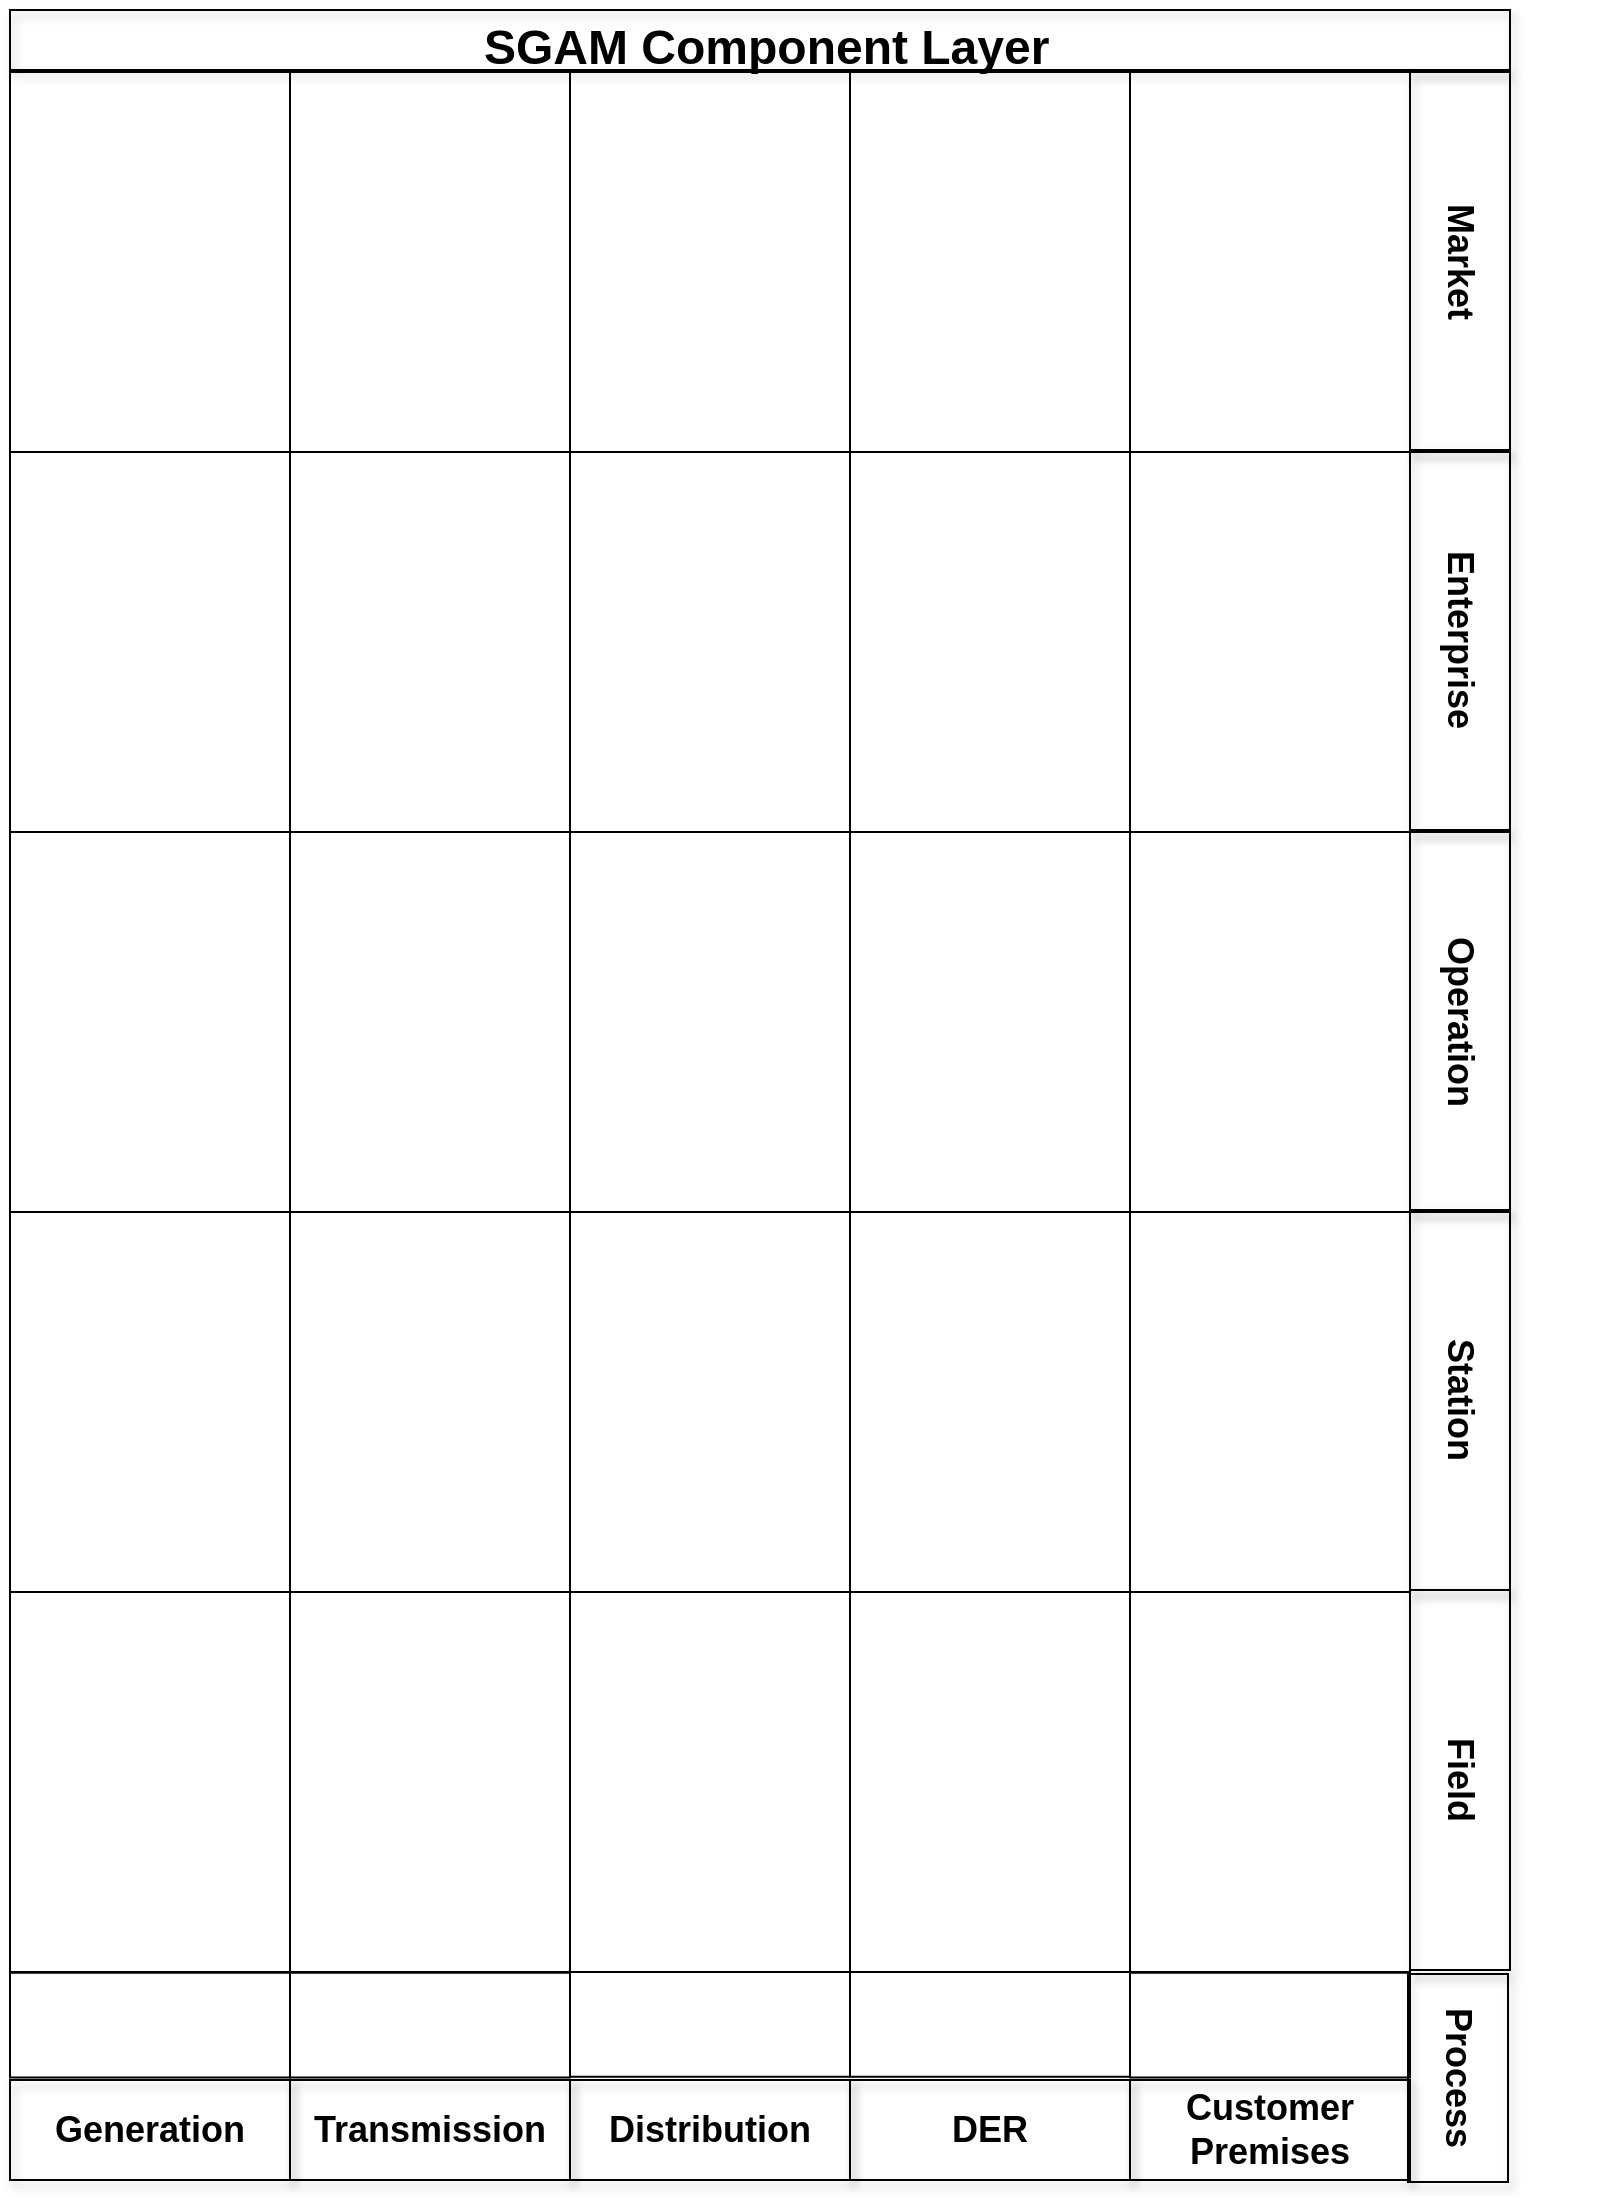 <mxfile version="12.6.5" type="device" pages="5"><diagram id="4lONa1_dRQAhBV26ttfI" name="Component"><mxGraphModel dx="1024" dy="1692" grid="1" gridSize="10" guides="1" tooltips="1" connect="1" arrows="1" fold="1" page="1" pageScale="1" pageWidth="850" pageHeight="1100" math="0" shadow="0"><root><mxCell id="0"/><mxCell id="1" parent="0"/><mxCell id="REOnGOqtFwAHh9aBVjS4-109" value="" style="group;movable=0;resizable=0;rotatable=0;deletable=0;editable=0;connectable=0;shadow=0;fillColor=none;" parent="1" vertex="1" connectable="0"><mxGeometry x="20" y="-13" width="795" height="924" as="geometry"/></mxCell><UserObject label="&lt;span style=&quot;font-size: 18px ; text-align: left ; white-space: nowrap&quot;&gt;&lt;b&gt;Market&lt;/b&gt;&lt;br&gt;&lt;/span&gt;" treeRoot="1" id="REOnGOqtFwAHh9aBVjS4-64"><mxCell style="whiteSpace=wrap;html=1;align=center;treeFolding=1;treeMoving=1;container=1;recursiveResize=0;fillColor=none;horizontal=1;rotation=90;shadow=1;rounded=0;comic=0;glass=0;" parent="REOnGOqtFwAHh9aBVjS4-109" vertex="1"><mxGeometry x="625" y="73" width="190" height="50" as="geometry"/></mxCell></UserObject><UserObject label="&lt;span style=&quot;font-size: 18px ; text-align: left ; white-space: nowrap&quot;&gt;&lt;b&gt;Enterprise&lt;/b&gt;&lt;br&gt;&lt;/span&gt;" treeRoot="1" id="REOnGOqtFwAHh9aBVjS4-98"><mxCell style="whiteSpace=wrap;html=1;align=center;treeFolding=1;treeMoving=1;container=1;recursiveResize=0;fillColor=none;horizontal=1;rotation=90;shadow=1;" parent="REOnGOqtFwAHh9aBVjS4-109" vertex="1"><mxGeometry x="625" y="262" width="190" height="50" as="geometry"/></mxCell></UserObject><UserObject label="&lt;span style=&quot;font-size: 18px ; text-align: left ; white-space: nowrap&quot;&gt;&lt;b&gt;Operation&lt;/b&gt;&lt;br&gt;&lt;/span&gt;" treeRoot="1" id="REOnGOqtFwAHh9aBVjS4-99"><mxCell style="whiteSpace=wrap;html=1;align=center;treeFolding=1;treeMoving=1;container=1;recursiveResize=0;fillColor=none;horizontal=1;rotation=90;shadow=1;" parent="REOnGOqtFwAHh9aBVjS4-109" vertex="1"><mxGeometry x="625" y="453" width="190" height="50" as="geometry"/></mxCell></UserObject><UserObject label="&lt;span style=&quot;font-size: 18px ; text-align: left ; white-space: nowrap&quot;&gt;&lt;b&gt;Station&lt;/b&gt;&lt;br&gt;&lt;/span&gt;" treeRoot="1" id="REOnGOqtFwAHh9aBVjS4-100"><mxCell style="whiteSpace=wrap;html=1;align=center;treeFolding=1;treeMoving=1;container=1;recursiveResize=0;fillColor=none;horizontal=1;rotation=90;shadow=1;" parent="REOnGOqtFwAHh9aBVjS4-109" vertex="1"><mxGeometry x="625" y="642" width="190" height="50" as="geometry"/></mxCell></UserObject><mxCell id="REOnGOqtFwAHh9aBVjS4-102" value="" style="group" parent="REOnGOqtFwAHh9aBVjS4-109" vertex="1" connectable="0"><mxGeometry x="-5" y="953" width="700" height="50" as="geometry"/></mxCell><mxCell id="REOnGOqtFwAHh9aBVjS4-103" value="" style="rounded=0;whiteSpace=wrap;html=1;fillColor=none;" parent="REOnGOqtFwAHh9aBVjS4-102" vertex="1"><mxGeometry y="0.374" width="140" height="52.374" as="geometry"/></mxCell><mxCell id="REOnGOqtFwAHh9aBVjS4-104" value="" style="rounded=0;whiteSpace=wrap;html=1;fillColor=none;" parent="REOnGOqtFwAHh9aBVjS4-102" vertex="1"><mxGeometry x="140" y="0.374" width="140" height="52.374" as="geometry"/></mxCell><mxCell id="REOnGOqtFwAHh9aBVjS4-105" value="" style="rounded=0;whiteSpace=wrap;html=1;fillColor=none;" parent="REOnGOqtFwAHh9aBVjS4-102" vertex="1"><mxGeometry x="280" width="140" height="52.374" as="geometry"/></mxCell><mxCell id="REOnGOqtFwAHh9aBVjS4-106" value="" style="rounded=0;whiteSpace=wrap;html=1;fillColor=none;" parent="REOnGOqtFwAHh9aBVjS4-102" vertex="1"><mxGeometry x="420" width="140" height="52.374" as="geometry"/></mxCell><mxCell id="REOnGOqtFwAHh9aBVjS4-107" value="" style="rounded=0;whiteSpace=wrap;html=1;fillColor=none;" parent="REOnGOqtFwAHh9aBVjS4-102" vertex="1"><mxGeometry x="560" y="0.374" width="140" height="52.374" as="geometry"/></mxCell><UserObject label="&lt;span style=&quot;font-size: 18px ; text-align: left ; white-space: nowrap&quot;&gt;&lt;b&gt;Process&lt;/b&gt;&lt;br&gt;&lt;/span&gt;" treeRoot="1" id="REOnGOqtFwAHh9aBVjS4-108"><mxCell style="whiteSpace=wrap;html=1;align=center;treeFolding=1;treeMoving=1;container=1;recursiveResize=0;fillColor=none;horizontal=1;rotation=90;shadow=1;" parent="REOnGOqtFwAHh9aBVjS4-109" vertex="1"><mxGeometry x="667" y="981" width="104" height="50" as="geometry"/></mxCell></UserObject><UserObject label="&lt;span style=&quot;font-size: 18px ; text-align: left ; white-space: nowrap&quot;&gt;&lt;b&gt;Generation&lt;/b&gt;&lt;/span&gt;" treeRoot="1" id="REOnGOqtFwAHh9aBVjS4-55"><mxCell style="whiteSpace=wrap;html=1;align=center;treeFolding=1;treeMoving=1;container=1;recursiveResize=0;fillColor=none;shadow=1;" parent="REOnGOqtFwAHh9aBVjS4-109" vertex="1"><mxGeometry x="-5" y="1007" width="140" height="50" as="geometry"/></mxCell></UserObject><UserObject label="&lt;span style=&quot;font-size: 18px ; text-align: left ; white-space: nowrap&quot;&gt;&lt;b&gt;Transmission&lt;/b&gt;&lt;/span&gt;" treeRoot="1" id="REOnGOqtFwAHh9aBVjS4-58"><mxCell style="whiteSpace=wrap;html=1;align=center;treeFolding=1;treeMoving=1;container=1;recursiveResize=0;fillColor=none;shadow=1;" parent="REOnGOqtFwAHh9aBVjS4-109" vertex="1"><mxGeometry x="135" y="1007" width="140" height="50" as="geometry"/></mxCell></UserObject><UserObject label="&lt;span style=&quot;font-size: 18px ; text-align: left ; white-space: nowrap&quot;&gt;&lt;b&gt;Distribution&lt;/b&gt;&lt;/span&gt;" treeRoot="1" id="REOnGOqtFwAHh9aBVjS4-59"><mxCell style="whiteSpace=wrap;html=1;align=center;treeFolding=1;treeMoving=1;container=1;recursiveResize=0;fillColor=none;shadow=1;" parent="REOnGOqtFwAHh9aBVjS4-109" vertex="1"><mxGeometry x="275" y="1007" width="140" height="50" as="geometry"/></mxCell></UserObject><UserObject label="&lt;span style=&quot;font-size: 18px ; text-align: left ; white-space: nowrap&quot;&gt;&lt;b&gt;DER&lt;/b&gt;&lt;/span&gt;" treeRoot="1" id="REOnGOqtFwAHh9aBVjS4-60"><mxCell style="whiteSpace=wrap;html=1;align=center;treeFolding=1;treeMoving=1;container=1;recursiveResize=0;fillColor=none;shadow=1;" parent="REOnGOqtFwAHh9aBVjS4-109" vertex="1"><mxGeometry x="415" y="1007" width="140" height="50" as="geometry"/></mxCell></UserObject><UserObject label="&lt;b&gt;&lt;span style=&quot;font-size: 18px ; text-align: left ; white-space: nowrap&quot;&gt;Customer&lt;/span&gt;&lt;br style=&quot;font-size: 18px ; text-align: left ; white-space: nowrap&quot;&gt;&lt;span style=&quot;font-size: 18px ; text-align: left ; white-space: nowrap&quot;&gt;Premises&lt;/span&gt;&lt;/b&gt;" treeRoot="1" id="REOnGOqtFwAHh9aBVjS4-61"><mxCell style="whiteSpace=wrap;html=1;align=center;treeFolding=1;treeMoving=1;container=1;recursiveResize=0;fillColor=none;shadow=1;" parent="REOnGOqtFwAHh9aBVjS4-109" vertex="1"><mxGeometry x="555" y="1007" width="140" height="50" as="geometry"/></mxCell></UserObject><UserObject label="&lt;span style=&quot;font-size: 18px ; text-align: left ; white-space: nowrap&quot;&gt;&lt;b&gt;Field&lt;/b&gt;&lt;br&gt;&lt;/span&gt;" treeRoot="1" id="REOnGOqtFwAHh9aBVjS4-101"><mxCell style="whiteSpace=wrap;html=1;align=center;treeFolding=1;treeMoving=1;container=1;recursiveResize=0;fillColor=none;horizontal=1;rotation=90;shadow=1;" parent="REOnGOqtFwAHh9aBVjS4-109" vertex="1"><mxGeometry x="625" y="832" width="190" height="50" as="geometry"/></mxCell></UserObject><mxCell id="REOnGOqtFwAHh9aBVjS4-93" value="" style="rounded=0;whiteSpace=wrap;html=1;fillColor=none;" parent="REOnGOqtFwAHh9aBVjS4-109" vertex="1"><mxGeometry x="-5" y="763" width="140" height="190" as="geometry"/></mxCell><mxCell id="ReVMSKFaKn_gTyllYY9A-2" value="" style="rounded=0;whiteSpace=wrap;html=1;fillColor=none;" parent="REOnGOqtFwAHh9aBVjS4-109" vertex="1"><mxGeometry x="135" y="763" width="140" height="190" as="geometry"/></mxCell><mxCell id="ReVMSKFaKn_gTyllYY9A-3" value="" style="rounded=0;whiteSpace=wrap;html=1;fillColor=none;" parent="REOnGOqtFwAHh9aBVjS4-109" vertex="1"><mxGeometry x="275" y="763" width="140" height="190" as="geometry"/></mxCell><mxCell id="ReVMSKFaKn_gTyllYY9A-4" value="" style="rounded=0;whiteSpace=wrap;html=1;fillColor=none;" parent="REOnGOqtFwAHh9aBVjS4-109" vertex="1"><mxGeometry x="415" y="763" width="140" height="190" as="geometry"/></mxCell><mxCell id="ReVMSKFaKn_gTyllYY9A-5" value="" style="rounded=0;whiteSpace=wrap;html=1;fillColor=none;" parent="REOnGOqtFwAHh9aBVjS4-109" vertex="1"><mxGeometry x="555" y="763" width="140" height="190" as="geometry"/></mxCell><mxCell id="ReVMSKFaKn_gTyllYY9A-6" value="" style="rounded=0;whiteSpace=wrap;html=1;fillColor=none;" parent="REOnGOqtFwAHh9aBVjS4-109" vertex="1"><mxGeometry x="-5" y="573" width="140" height="190" as="geometry"/></mxCell><mxCell id="ReVMSKFaKn_gTyllYY9A-7" value="" style="rounded=0;whiteSpace=wrap;html=1;fillColor=none;" parent="REOnGOqtFwAHh9aBVjS4-109" vertex="1"><mxGeometry x="135" y="573" width="140" height="190" as="geometry"/></mxCell><mxCell id="ReVMSKFaKn_gTyllYY9A-8" value="" style="rounded=0;whiteSpace=wrap;html=1;fillColor=none;" parent="REOnGOqtFwAHh9aBVjS4-109" vertex="1"><mxGeometry x="275" y="573" width="140" height="190" as="geometry"/></mxCell><mxCell id="ReVMSKFaKn_gTyllYY9A-9" value="" style="rounded=0;whiteSpace=wrap;html=1;fillColor=none;" parent="REOnGOqtFwAHh9aBVjS4-109" vertex="1"><mxGeometry x="415" y="573" width="140" height="190" as="geometry"/></mxCell><mxCell id="ReVMSKFaKn_gTyllYY9A-10" value="" style="rounded=0;whiteSpace=wrap;html=1;fillColor=none;" parent="REOnGOqtFwAHh9aBVjS4-109" vertex="1"><mxGeometry x="555" y="573" width="140" height="190" as="geometry"/></mxCell><mxCell id="ReVMSKFaKn_gTyllYY9A-18" value="" style="group" parent="REOnGOqtFwAHh9aBVjS4-109" vertex="1" connectable="0"><mxGeometry x="-5" y="383" width="700" height="190" as="geometry"/></mxCell><mxCell id="ReVMSKFaKn_gTyllYY9A-13" value="" style="rounded=0;whiteSpace=wrap;html=1;fillColor=none;" parent="ReVMSKFaKn_gTyllYY9A-18" vertex="1"><mxGeometry width="140" height="190" as="geometry"/></mxCell><mxCell id="ReVMSKFaKn_gTyllYY9A-14" value="" style="rounded=0;whiteSpace=wrap;html=1;fillColor=none;" parent="ReVMSKFaKn_gTyllYY9A-18" vertex="1"><mxGeometry x="140" width="140" height="190" as="geometry"/></mxCell><mxCell id="ReVMSKFaKn_gTyllYY9A-15" value="" style="rounded=0;whiteSpace=wrap;html=1;fillColor=none;" parent="ReVMSKFaKn_gTyllYY9A-18" vertex="1"><mxGeometry x="280" width="140" height="190" as="geometry"/></mxCell><mxCell id="ReVMSKFaKn_gTyllYY9A-16" value="" style="rounded=0;whiteSpace=wrap;html=1;fillColor=none;" parent="ReVMSKFaKn_gTyllYY9A-18" vertex="1"><mxGeometry x="420" width="140" height="190" as="geometry"/></mxCell><mxCell id="ReVMSKFaKn_gTyllYY9A-17" value="" style="rounded=0;whiteSpace=wrap;html=1;fillColor=none;" parent="ReVMSKFaKn_gTyllYY9A-18" vertex="1"><mxGeometry x="560" width="140" height="190" as="geometry"/></mxCell><mxCell id="ReVMSKFaKn_gTyllYY9A-19" value="" style="group" parent="REOnGOqtFwAHh9aBVjS4-109" vertex="1" connectable="0"><mxGeometry x="-5" y="193" width="700" height="190" as="geometry"/></mxCell><mxCell id="ReVMSKFaKn_gTyllYY9A-20" value="" style="rounded=0;whiteSpace=wrap;html=1;fillColor=none;" parent="ReVMSKFaKn_gTyllYY9A-19" vertex="1"><mxGeometry width="140" height="190" as="geometry"/></mxCell><mxCell id="ReVMSKFaKn_gTyllYY9A-21" value="" style="rounded=0;whiteSpace=wrap;html=1;fillColor=none;" parent="ReVMSKFaKn_gTyllYY9A-19" vertex="1"><mxGeometry x="140" width="140" height="190" as="geometry"/></mxCell><mxCell id="ReVMSKFaKn_gTyllYY9A-22" value="" style="rounded=0;whiteSpace=wrap;html=1;fillColor=none;" parent="ReVMSKFaKn_gTyllYY9A-19" vertex="1"><mxGeometry x="280" width="140" height="190" as="geometry"/></mxCell><mxCell id="ReVMSKFaKn_gTyllYY9A-23" value="" style="rounded=0;whiteSpace=wrap;html=1;fillColor=none;" parent="ReVMSKFaKn_gTyllYY9A-19" vertex="1"><mxGeometry x="420" width="140" height="190" as="geometry"/></mxCell><mxCell id="ReVMSKFaKn_gTyllYY9A-24" value="" style="rounded=0;whiteSpace=wrap;html=1;fillColor=none;" parent="ReVMSKFaKn_gTyllYY9A-19" vertex="1"><mxGeometry x="560" width="140" height="190" as="geometry"/></mxCell><mxCell id="ReVMSKFaKn_gTyllYY9A-25" value="" style="group" parent="REOnGOqtFwAHh9aBVjS4-109" vertex="1" connectable="0"><mxGeometry x="-5" y="3" width="700" height="190" as="geometry"/></mxCell><mxCell id="ReVMSKFaKn_gTyllYY9A-26" value="" style="rounded=0;whiteSpace=wrap;html=1;fillColor=none;" parent="ReVMSKFaKn_gTyllYY9A-25" vertex="1"><mxGeometry width="140" height="190" as="geometry"/></mxCell><mxCell id="ReVMSKFaKn_gTyllYY9A-27" value="" style="rounded=0;whiteSpace=wrap;html=1;fillColor=none;" parent="ReVMSKFaKn_gTyllYY9A-25" vertex="1"><mxGeometry x="140" width="140" height="190" as="geometry"/></mxCell><mxCell id="ReVMSKFaKn_gTyllYY9A-28" value="" style="rounded=0;whiteSpace=wrap;html=1;fillColor=none;" parent="ReVMSKFaKn_gTyllYY9A-25" vertex="1"><mxGeometry x="280" width="140" height="190" as="geometry"/></mxCell><mxCell id="ReVMSKFaKn_gTyllYY9A-29" value="" style="rounded=0;whiteSpace=wrap;html=1;fillColor=none;" parent="ReVMSKFaKn_gTyllYY9A-25" vertex="1"><mxGeometry x="420" width="140" height="190" as="geometry"/></mxCell><mxCell id="ReVMSKFaKn_gTyllYY9A-30" value="" style="rounded=0;whiteSpace=wrap;html=1;fillColor=none;" parent="ReVMSKFaKn_gTyllYY9A-25" vertex="1"><mxGeometry x="560" width="140" height="190" as="geometry"/></mxCell><mxCell id="REOnGOqtFwAHh9aBVjS4-40" value="" style="rounded=0;whiteSpace=wrap;html=1;fillColor=none;shadow=1;" parent="1" vertex="1"><mxGeometry x="15" y="-41" width="750" height="30" as="geometry"/></mxCell><mxCell id="REOnGOqtFwAHh9aBVjS4-41" value="&lt;font style=&quot;font-size: 24px&quot;&gt;&lt;b&gt;SGAM Component Layer&lt;/b&gt;&lt;/font&gt;" style="text;html=1;" parent="1" vertex="1"><mxGeometry x="250" y="-43" width="300" height="30" as="geometry"/></mxCell></root></mxGraphModel></diagram><diagram name="Communication" id="5HgNhDBrAPa-VAlNvfx7"><mxGraphModel dx="1024" dy="1692" grid="1" gridSize="10" guides="1" tooltips="1" connect="1" arrows="1" fold="1" page="1" pageScale="1" pageWidth="850" pageHeight="1100" math="0" shadow="0"><root><mxCell id="qMdz9FHP2cjp1RAnZ8GL-0"/><mxCell id="qMdz9FHP2cjp1RAnZ8GL-1" parent="qMdz9FHP2cjp1RAnZ8GL-0"/><mxCell id="qMdz9FHP2cjp1RAnZ8GL-2" value="" style="group;movable=0;resizable=0;rotatable=0;deletable=0;editable=0;connectable=0;shadow=0;fillColor=none;" vertex="1" connectable="0" parent="qMdz9FHP2cjp1RAnZ8GL-1"><mxGeometry x="20" y="-13" width="795" height="924" as="geometry"/></mxCell><UserObject label="&lt;span style=&quot;font-size: 18px ; text-align: left ; white-space: nowrap&quot;&gt;&lt;b&gt;Market&lt;/b&gt;&lt;br&gt;&lt;/span&gt;" treeRoot="1" id="qMdz9FHP2cjp1RAnZ8GL-3"><mxCell style="whiteSpace=wrap;html=1;align=center;treeFolding=1;treeMoving=1;container=1;recursiveResize=0;fillColor=none;horizontal=1;rotation=90;shadow=1;rounded=0;comic=0;glass=0;" vertex="1" parent="qMdz9FHP2cjp1RAnZ8GL-2"><mxGeometry x="625" y="73" width="190" height="50" as="geometry"/></mxCell></UserObject><UserObject label="&lt;span style=&quot;font-size: 18px ; text-align: left ; white-space: nowrap&quot;&gt;&lt;b&gt;Enterprise&lt;/b&gt;&lt;br&gt;&lt;/span&gt;" treeRoot="1" id="qMdz9FHP2cjp1RAnZ8GL-4"><mxCell style="whiteSpace=wrap;html=1;align=center;treeFolding=1;treeMoving=1;container=1;recursiveResize=0;fillColor=none;horizontal=1;rotation=90;shadow=1;" vertex="1" parent="qMdz9FHP2cjp1RAnZ8GL-2"><mxGeometry x="625" y="262" width="190" height="50" as="geometry"/></mxCell></UserObject><UserObject label="&lt;span style=&quot;font-size: 18px ; text-align: left ; white-space: nowrap&quot;&gt;&lt;b&gt;Operation&lt;/b&gt;&lt;br&gt;&lt;/span&gt;" treeRoot="1" id="qMdz9FHP2cjp1RAnZ8GL-5"><mxCell style="whiteSpace=wrap;html=1;align=center;treeFolding=1;treeMoving=1;container=1;recursiveResize=0;fillColor=none;horizontal=1;rotation=90;shadow=1;" vertex="1" parent="qMdz9FHP2cjp1RAnZ8GL-2"><mxGeometry x="625" y="453" width="190" height="50" as="geometry"/></mxCell></UserObject><UserObject label="&lt;span style=&quot;font-size: 18px ; text-align: left ; white-space: nowrap&quot;&gt;&lt;b&gt;Station&lt;/b&gt;&lt;br&gt;&lt;/span&gt;" treeRoot="1" id="qMdz9FHP2cjp1RAnZ8GL-6"><mxCell style="whiteSpace=wrap;html=1;align=center;treeFolding=1;treeMoving=1;container=1;recursiveResize=0;fillColor=none;horizontal=1;rotation=90;shadow=1;" vertex="1" parent="qMdz9FHP2cjp1RAnZ8GL-2"><mxGeometry x="625" y="642" width="190" height="50" as="geometry"/></mxCell></UserObject><mxCell id="qMdz9FHP2cjp1RAnZ8GL-7" value="" style="group" vertex="1" connectable="0" parent="qMdz9FHP2cjp1RAnZ8GL-2"><mxGeometry x="-5" y="953" width="700" height="50" as="geometry"/></mxCell><mxCell id="qMdz9FHP2cjp1RAnZ8GL-8" value="" style="rounded=0;whiteSpace=wrap;html=1;fillColor=none;" vertex="1" parent="qMdz9FHP2cjp1RAnZ8GL-7"><mxGeometry y="0.374" width="140" height="52.374" as="geometry"/></mxCell><mxCell id="qMdz9FHP2cjp1RAnZ8GL-9" value="" style="rounded=0;whiteSpace=wrap;html=1;fillColor=none;" vertex="1" parent="qMdz9FHP2cjp1RAnZ8GL-7"><mxGeometry x="140" y="0.374" width="140" height="52.374" as="geometry"/></mxCell><mxCell id="qMdz9FHP2cjp1RAnZ8GL-10" value="" style="rounded=0;whiteSpace=wrap;html=1;fillColor=none;" vertex="1" parent="qMdz9FHP2cjp1RAnZ8GL-7"><mxGeometry x="280" width="140" height="52.374" as="geometry"/></mxCell><mxCell id="qMdz9FHP2cjp1RAnZ8GL-11" value="" style="rounded=0;whiteSpace=wrap;html=1;fillColor=none;" vertex="1" parent="qMdz9FHP2cjp1RAnZ8GL-7"><mxGeometry x="420" width="140" height="52.374" as="geometry"/></mxCell><mxCell id="qMdz9FHP2cjp1RAnZ8GL-12" value="" style="rounded=0;whiteSpace=wrap;html=1;fillColor=none;" vertex="1" parent="qMdz9FHP2cjp1RAnZ8GL-7"><mxGeometry x="560" y="0.374" width="140" height="52.374" as="geometry"/></mxCell><UserObject label="&lt;span style=&quot;font-size: 18px ; text-align: left ; white-space: nowrap&quot;&gt;&lt;b&gt;Process&lt;/b&gt;&lt;br&gt;&lt;/span&gt;" treeRoot="1" id="qMdz9FHP2cjp1RAnZ8GL-13"><mxCell style="whiteSpace=wrap;html=1;align=center;treeFolding=1;treeMoving=1;container=1;recursiveResize=0;fillColor=none;horizontal=1;rotation=90;shadow=1;" vertex="1" parent="qMdz9FHP2cjp1RAnZ8GL-2"><mxGeometry x="667" y="981" width="104" height="50" as="geometry"/></mxCell></UserObject><UserObject label="&lt;span style=&quot;font-size: 18px ; text-align: left ; white-space: nowrap&quot;&gt;&lt;b&gt;Generation&lt;/b&gt;&lt;/span&gt;" treeRoot="1" id="qMdz9FHP2cjp1RAnZ8GL-14"><mxCell style="whiteSpace=wrap;html=1;align=center;treeFolding=1;treeMoving=1;container=1;recursiveResize=0;fillColor=none;shadow=1;" vertex="1" parent="qMdz9FHP2cjp1RAnZ8GL-2"><mxGeometry x="-5" y="1007" width="140" height="50" as="geometry"/></mxCell></UserObject><UserObject label="&lt;span style=&quot;font-size: 18px ; text-align: left ; white-space: nowrap&quot;&gt;&lt;b&gt;Transmission&lt;/b&gt;&lt;/span&gt;" treeRoot="1" id="qMdz9FHP2cjp1RAnZ8GL-15"><mxCell style="whiteSpace=wrap;html=1;align=center;treeFolding=1;treeMoving=1;container=1;recursiveResize=0;fillColor=none;shadow=1;" vertex="1" parent="qMdz9FHP2cjp1RAnZ8GL-2"><mxGeometry x="135" y="1007" width="140" height="50" as="geometry"/></mxCell></UserObject><UserObject label="&lt;span style=&quot;font-size: 18px ; text-align: left ; white-space: nowrap&quot;&gt;&lt;b&gt;Distribution&lt;/b&gt;&lt;/span&gt;" treeRoot="1" id="qMdz9FHP2cjp1RAnZ8GL-16"><mxCell style="whiteSpace=wrap;html=1;align=center;treeFolding=1;treeMoving=1;container=1;recursiveResize=0;fillColor=none;shadow=1;" vertex="1" parent="qMdz9FHP2cjp1RAnZ8GL-2"><mxGeometry x="275" y="1007" width="140" height="50" as="geometry"/></mxCell></UserObject><UserObject label="&lt;span style=&quot;font-size: 18px ; text-align: left ; white-space: nowrap&quot;&gt;&lt;b&gt;DER&lt;/b&gt;&lt;/span&gt;" treeRoot="1" id="qMdz9FHP2cjp1RAnZ8GL-17"><mxCell style="whiteSpace=wrap;html=1;align=center;treeFolding=1;treeMoving=1;container=1;recursiveResize=0;fillColor=none;shadow=1;" vertex="1" parent="qMdz9FHP2cjp1RAnZ8GL-2"><mxGeometry x="415" y="1007" width="140" height="50" as="geometry"/></mxCell></UserObject><UserObject label="&lt;b&gt;&lt;span style=&quot;font-size: 18px ; text-align: left ; white-space: nowrap&quot;&gt;Customer&lt;/span&gt;&lt;br style=&quot;font-size: 18px ; text-align: left ; white-space: nowrap&quot;&gt;&lt;span style=&quot;font-size: 18px ; text-align: left ; white-space: nowrap&quot;&gt;Premises&lt;/span&gt;&lt;/b&gt;" treeRoot="1" id="qMdz9FHP2cjp1RAnZ8GL-18"><mxCell style="whiteSpace=wrap;html=1;align=center;treeFolding=1;treeMoving=1;container=1;recursiveResize=0;fillColor=none;shadow=1;" vertex="1" parent="qMdz9FHP2cjp1RAnZ8GL-2"><mxGeometry x="555" y="1007" width="140" height="50" as="geometry"/></mxCell></UserObject><UserObject label="&lt;span style=&quot;font-size: 18px ; text-align: left ; white-space: nowrap&quot;&gt;&lt;b&gt;Field&lt;/b&gt;&lt;br&gt;&lt;/span&gt;" treeRoot="1" id="qMdz9FHP2cjp1RAnZ8GL-19"><mxCell style="whiteSpace=wrap;html=1;align=center;treeFolding=1;treeMoving=1;container=1;recursiveResize=0;fillColor=none;horizontal=1;rotation=90;shadow=1;" vertex="1" parent="qMdz9FHP2cjp1RAnZ8GL-2"><mxGeometry x="625" y="832" width="190" height="50" as="geometry"/></mxCell></UserObject><mxCell id="qMdz9FHP2cjp1RAnZ8GL-20" value="" style="rounded=0;whiteSpace=wrap;html=1;fillColor=none;" vertex="1" parent="qMdz9FHP2cjp1RAnZ8GL-2"><mxGeometry x="-5" y="763" width="140" height="190" as="geometry"/></mxCell><mxCell id="qMdz9FHP2cjp1RAnZ8GL-21" value="" style="rounded=0;whiteSpace=wrap;html=1;fillColor=none;" vertex="1" parent="qMdz9FHP2cjp1RAnZ8GL-2"><mxGeometry x="135" y="763" width="140" height="190" as="geometry"/></mxCell><mxCell id="qMdz9FHP2cjp1RAnZ8GL-22" value="" style="rounded=0;whiteSpace=wrap;html=1;fillColor=none;" vertex="1" parent="qMdz9FHP2cjp1RAnZ8GL-2"><mxGeometry x="275" y="763" width="140" height="190" as="geometry"/></mxCell><mxCell id="qMdz9FHP2cjp1RAnZ8GL-23" value="" style="rounded=0;whiteSpace=wrap;html=1;fillColor=none;" vertex="1" parent="qMdz9FHP2cjp1RAnZ8GL-2"><mxGeometry x="415" y="763" width="140" height="190" as="geometry"/></mxCell><mxCell id="qMdz9FHP2cjp1RAnZ8GL-24" value="" style="rounded=0;whiteSpace=wrap;html=1;fillColor=none;" vertex="1" parent="qMdz9FHP2cjp1RAnZ8GL-2"><mxGeometry x="555" y="763" width="140" height="190" as="geometry"/></mxCell><mxCell id="qMdz9FHP2cjp1RAnZ8GL-25" value="" style="rounded=0;whiteSpace=wrap;html=1;fillColor=none;" vertex="1" parent="qMdz9FHP2cjp1RAnZ8GL-2"><mxGeometry x="-5" y="573" width="140" height="190" as="geometry"/></mxCell><mxCell id="qMdz9FHP2cjp1RAnZ8GL-26" value="" style="rounded=0;whiteSpace=wrap;html=1;fillColor=none;" vertex="1" parent="qMdz9FHP2cjp1RAnZ8GL-2"><mxGeometry x="135" y="573" width="140" height="190" as="geometry"/></mxCell><mxCell id="qMdz9FHP2cjp1RAnZ8GL-27" value="" style="rounded=0;whiteSpace=wrap;html=1;fillColor=none;" vertex="1" parent="qMdz9FHP2cjp1RAnZ8GL-2"><mxGeometry x="275" y="573" width="140" height="190" as="geometry"/></mxCell><mxCell id="qMdz9FHP2cjp1RAnZ8GL-28" value="" style="rounded=0;whiteSpace=wrap;html=1;fillColor=none;" vertex="1" parent="qMdz9FHP2cjp1RAnZ8GL-2"><mxGeometry x="415" y="573" width="140" height="190" as="geometry"/></mxCell><mxCell id="qMdz9FHP2cjp1RAnZ8GL-29" value="" style="rounded=0;whiteSpace=wrap;html=1;fillColor=none;" vertex="1" parent="qMdz9FHP2cjp1RAnZ8GL-2"><mxGeometry x="555" y="573" width="140" height="190" as="geometry"/></mxCell><mxCell id="qMdz9FHP2cjp1RAnZ8GL-30" value="" style="group" vertex="1" connectable="0" parent="qMdz9FHP2cjp1RAnZ8GL-2"><mxGeometry x="-5" y="383" width="700" height="190" as="geometry"/></mxCell><mxCell id="qMdz9FHP2cjp1RAnZ8GL-31" value="" style="rounded=0;whiteSpace=wrap;html=1;fillColor=none;" vertex="1" parent="qMdz9FHP2cjp1RAnZ8GL-30"><mxGeometry width="140" height="190" as="geometry"/></mxCell><mxCell id="qMdz9FHP2cjp1RAnZ8GL-32" value="" style="rounded=0;whiteSpace=wrap;html=1;fillColor=none;" vertex="1" parent="qMdz9FHP2cjp1RAnZ8GL-30"><mxGeometry x="140" width="140" height="190" as="geometry"/></mxCell><mxCell id="qMdz9FHP2cjp1RAnZ8GL-33" value="" style="rounded=0;whiteSpace=wrap;html=1;fillColor=none;" vertex="1" parent="qMdz9FHP2cjp1RAnZ8GL-30"><mxGeometry x="280" width="140" height="190" as="geometry"/></mxCell><mxCell id="qMdz9FHP2cjp1RAnZ8GL-34" value="" style="rounded=0;whiteSpace=wrap;html=1;fillColor=none;" vertex="1" parent="qMdz9FHP2cjp1RAnZ8GL-30"><mxGeometry x="420" width="140" height="190" as="geometry"/></mxCell><mxCell id="qMdz9FHP2cjp1RAnZ8GL-35" value="" style="rounded=0;whiteSpace=wrap;html=1;fillColor=none;" vertex="1" parent="qMdz9FHP2cjp1RAnZ8GL-30"><mxGeometry x="560" width="140" height="190" as="geometry"/></mxCell><mxCell id="qMdz9FHP2cjp1RAnZ8GL-36" value="" style="group" vertex="1" connectable="0" parent="qMdz9FHP2cjp1RAnZ8GL-2"><mxGeometry x="-5" y="193" width="700" height="190" as="geometry"/></mxCell><mxCell id="qMdz9FHP2cjp1RAnZ8GL-37" value="" style="rounded=0;whiteSpace=wrap;html=1;fillColor=none;" vertex="1" parent="qMdz9FHP2cjp1RAnZ8GL-36"><mxGeometry width="140" height="190" as="geometry"/></mxCell><mxCell id="qMdz9FHP2cjp1RAnZ8GL-38" value="" style="rounded=0;whiteSpace=wrap;html=1;fillColor=none;" vertex="1" parent="qMdz9FHP2cjp1RAnZ8GL-36"><mxGeometry x="140" width="140" height="190" as="geometry"/></mxCell><mxCell id="qMdz9FHP2cjp1RAnZ8GL-39" value="" style="rounded=0;whiteSpace=wrap;html=1;fillColor=none;" vertex="1" parent="qMdz9FHP2cjp1RAnZ8GL-36"><mxGeometry x="280" width="140" height="190" as="geometry"/></mxCell><mxCell id="qMdz9FHP2cjp1RAnZ8GL-40" value="" style="rounded=0;whiteSpace=wrap;html=1;fillColor=none;" vertex="1" parent="qMdz9FHP2cjp1RAnZ8GL-36"><mxGeometry x="420" width="140" height="190" as="geometry"/></mxCell><mxCell id="qMdz9FHP2cjp1RAnZ8GL-41" value="" style="rounded=0;whiteSpace=wrap;html=1;fillColor=none;" vertex="1" parent="qMdz9FHP2cjp1RAnZ8GL-36"><mxGeometry x="560" width="140" height="190" as="geometry"/></mxCell><mxCell id="qMdz9FHP2cjp1RAnZ8GL-42" value="" style="group" vertex="1" connectable="0" parent="qMdz9FHP2cjp1RAnZ8GL-2"><mxGeometry x="-5" y="3" width="700" height="190" as="geometry"/></mxCell><mxCell id="qMdz9FHP2cjp1RAnZ8GL-43" value="" style="rounded=0;whiteSpace=wrap;html=1;fillColor=none;" vertex="1" parent="qMdz9FHP2cjp1RAnZ8GL-42"><mxGeometry width="140" height="190" as="geometry"/></mxCell><mxCell id="qMdz9FHP2cjp1RAnZ8GL-44" value="" style="rounded=0;whiteSpace=wrap;html=1;fillColor=none;" vertex="1" parent="qMdz9FHP2cjp1RAnZ8GL-42"><mxGeometry x="140" width="140" height="190" as="geometry"/></mxCell><mxCell id="qMdz9FHP2cjp1RAnZ8GL-45" value="" style="rounded=0;whiteSpace=wrap;html=1;fillColor=none;" vertex="1" parent="qMdz9FHP2cjp1RAnZ8GL-42"><mxGeometry x="280" width="140" height="190" as="geometry"/></mxCell><mxCell id="qMdz9FHP2cjp1RAnZ8GL-46" value="" style="rounded=0;whiteSpace=wrap;html=1;fillColor=none;" vertex="1" parent="qMdz9FHP2cjp1RAnZ8GL-42"><mxGeometry x="420" width="140" height="190" as="geometry"/></mxCell><mxCell id="qMdz9FHP2cjp1RAnZ8GL-47" value="" style="rounded=0;whiteSpace=wrap;html=1;fillColor=none;" vertex="1" parent="qMdz9FHP2cjp1RAnZ8GL-42"><mxGeometry x="560" width="140" height="190" as="geometry"/></mxCell><mxCell id="qMdz9FHP2cjp1RAnZ8GL-48" value="" style="rounded=0;whiteSpace=wrap;html=1;fillColor=none;shadow=1;" vertex="1" parent="qMdz9FHP2cjp1RAnZ8GL-1"><mxGeometry x="15" y="-41" width="750" height="30" as="geometry"/></mxCell><mxCell id="qMdz9FHP2cjp1RAnZ8GL-49" value="&lt;font style=&quot;font-size: 24px&quot;&gt;&lt;b&gt;SGAM Communication Layer&lt;/b&gt;&lt;/font&gt;" style="text;html=1;" vertex="1" parent="qMdz9FHP2cjp1RAnZ8GL-1"><mxGeometry x="250" y="-43" width="300" height="30" as="geometry"/></mxCell></root></mxGraphModel></diagram><diagram name="Information" id="0admDnwZEQtTCpHgXaCs"><mxGraphModel dx="1024" dy="1692" grid="1" gridSize="10" guides="1" tooltips="1" connect="1" arrows="1" fold="1" page="1" pageScale="1" pageWidth="850" pageHeight="1100" math="0" shadow="0"><root><mxCell id="XsVpWLS_sPSz6IlqCBTu-0"/><mxCell id="XsVpWLS_sPSz6IlqCBTu-1" parent="XsVpWLS_sPSz6IlqCBTu-0"/><mxCell id="XsVpWLS_sPSz6IlqCBTu-2" value="" style="group;movable=0;resizable=0;rotatable=0;deletable=0;editable=0;connectable=0;shadow=0;fillColor=none;" vertex="1" connectable="0" parent="XsVpWLS_sPSz6IlqCBTu-1"><mxGeometry x="20" y="-13" width="795" height="924" as="geometry"/></mxCell><UserObject label="&lt;span style=&quot;font-size: 18px ; text-align: left ; white-space: nowrap&quot;&gt;&lt;b&gt;Market&lt;/b&gt;&lt;br&gt;&lt;/span&gt;" treeRoot="1" id="XsVpWLS_sPSz6IlqCBTu-3"><mxCell style="whiteSpace=wrap;html=1;align=center;treeFolding=1;treeMoving=1;container=1;recursiveResize=0;fillColor=none;horizontal=1;rotation=90;shadow=1;rounded=0;comic=0;glass=0;" vertex="1" parent="XsVpWLS_sPSz6IlqCBTu-2"><mxGeometry x="625" y="73" width="190" height="50" as="geometry"/></mxCell></UserObject><UserObject label="&lt;span style=&quot;font-size: 18px ; text-align: left ; white-space: nowrap&quot;&gt;&lt;b&gt;Enterprise&lt;/b&gt;&lt;br&gt;&lt;/span&gt;" treeRoot="1" id="XsVpWLS_sPSz6IlqCBTu-4"><mxCell style="whiteSpace=wrap;html=1;align=center;treeFolding=1;treeMoving=1;container=1;recursiveResize=0;fillColor=none;horizontal=1;rotation=90;shadow=1;" vertex="1" parent="XsVpWLS_sPSz6IlqCBTu-2"><mxGeometry x="625" y="262" width="190" height="50" as="geometry"/></mxCell></UserObject><UserObject label="&lt;span style=&quot;font-size: 18px ; text-align: left ; white-space: nowrap&quot;&gt;&lt;b&gt;Operation&lt;/b&gt;&lt;br&gt;&lt;/span&gt;" treeRoot="1" id="XsVpWLS_sPSz6IlqCBTu-5"><mxCell style="whiteSpace=wrap;html=1;align=center;treeFolding=1;treeMoving=1;container=1;recursiveResize=0;fillColor=none;horizontal=1;rotation=90;shadow=1;" vertex="1" parent="XsVpWLS_sPSz6IlqCBTu-2"><mxGeometry x="625" y="453" width="190" height="50" as="geometry"/></mxCell></UserObject><UserObject label="&lt;span style=&quot;font-size: 18px ; text-align: left ; white-space: nowrap&quot;&gt;&lt;b&gt;Station&lt;/b&gt;&lt;br&gt;&lt;/span&gt;" treeRoot="1" id="XsVpWLS_sPSz6IlqCBTu-6"><mxCell style="whiteSpace=wrap;html=1;align=center;treeFolding=1;treeMoving=1;container=1;recursiveResize=0;fillColor=none;horizontal=1;rotation=90;shadow=1;" vertex="1" parent="XsVpWLS_sPSz6IlqCBTu-2"><mxGeometry x="625" y="642" width="190" height="50" as="geometry"/></mxCell></UserObject><mxCell id="XsVpWLS_sPSz6IlqCBTu-7" value="" style="group" vertex="1" connectable="0" parent="XsVpWLS_sPSz6IlqCBTu-2"><mxGeometry x="-5" y="953" width="700" height="50" as="geometry"/></mxCell><mxCell id="XsVpWLS_sPSz6IlqCBTu-8" value="" style="rounded=0;whiteSpace=wrap;html=1;fillColor=none;" vertex="1" parent="XsVpWLS_sPSz6IlqCBTu-7"><mxGeometry y="0.374" width="140" height="52.374" as="geometry"/></mxCell><mxCell id="XsVpWLS_sPSz6IlqCBTu-9" value="" style="rounded=0;whiteSpace=wrap;html=1;fillColor=none;" vertex="1" parent="XsVpWLS_sPSz6IlqCBTu-7"><mxGeometry x="140" y="0.374" width="140" height="52.374" as="geometry"/></mxCell><mxCell id="XsVpWLS_sPSz6IlqCBTu-10" value="" style="rounded=0;whiteSpace=wrap;html=1;fillColor=none;" vertex="1" parent="XsVpWLS_sPSz6IlqCBTu-7"><mxGeometry x="280" width="140" height="52.374" as="geometry"/></mxCell><mxCell id="XsVpWLS_sPSz6IlqCBTu-11" value="" style="rounded=0;whiteSpace=wrap;html=1;fillColor=none;" vertex="1" parent="XsVpWLS_sPSz6IlqCBTu-7"><mxGeometry x="420" width="140" height="52.374" as="geometry"/></mxCell><mxCell id="XsVpWLS_sPSz6IlqCBTu-12" value="" style="rounded=0;whiteSpace=wrap;html=1;fillColor=none;" vertex="1" parent="XsVpWLS_sPSz6IlqCBTu-7"><mxGeometry x="560" y="0.374" width="140" height="52.374" as="geometry"/></mxCell><UserObject label="&lt;span style=&quot;font-size: 18px ; text-align: left ; white-space: nowrap&quot;&gt;&lt;b&gt;Process&lt;/b&gt;&lt;br&gt;&lt;/span&gt;" treeRoot="1" id="XsVpWLS_sPSz6IlqCBTu-13"><mxCell style="whiteSpace=wrap;html=1;align=center;treeFolding=1;treeMoving=1;container=1;recursiveResize=0;fillColor=none;horizontal=1;rotation=90;shadow=1;" vertex="1" parent="XsVpWLS_sPSz6IlqCBTu-2"><mxGeometry x="667" y="981" width="104" height="50" as="geometry"/></mxCell></UserObject><UserObject label="&lt;span style=&quot;font-size: 18px ; text-align: left ; white-space: nowrap&quot;&gt;&lt;b&gt;Generation&lt;/b&gt;&lt;/span&gt;" treeRoot="1" id="XsVpWLS_sPSz6IlqCBTu-14"><mxCell style="whiteSpace=wrap;html=1;align=center;treeFolding=1;treeMoving=1;container=1;recursiveResize=0;fillColor=none;shadow=1;" vertex="1" parent="XsVpWLS_sPSz6IlqCBTu-2"><mxGeometry x="-5" y="1007" width="140" height="50" as="geometry"/></mxCell></UserObject><UserObject label="&lt;span style=&quot;font-size: 18px ; text-align: left ; white-space: nowrap&quot;&gt;&lt;b&gt;Transmission&lt;/b&gt;&lt;/span&gt;" treeRoot="1" id="XsVpWLS_sPSz6IlqCBTu-15"><mxCell style="whiteSpace=wrap;html=1;align=center;treeFolding=1;treeMoving=1;container=1;recursiveResize=0;fillColor=none;shadow=1;" vertex="1" parent="XsVpWLS_sPSz6IlqCBTu-2"><mxGeometry x="135" y="1007" width="140" height="50" as="geometry"/></mxCell></UserObject><UserObject label="&lt;span style=&quot;font-size: 18px ; text-align: left ; white-space: nowrap&quot;&gt;&lt;b&gt;Distribution&lt;/b&gt;&lt;/span&gt;" treeRoot="1" id="XsVpWLS_sPSz6IlqCBTu-16"><mxCell style="whiteSpace=wrap;html=1;align=center;treeFolding=1;treeMoving=1;container=1;recursiveResize=0;fillColor=none;shadow=1;" vertex="1" parent="XsVpWLS_sPSz6IlqCBTu-2"><mxGeometry x="275" y="1007" width="140" height="50" as="geometry"/></mxCell></UserObject><UserObject label="&lt;span style=&quot;font-size: 18px ; text-align: left ; white-space: nowrap&quot;&gt;&lt;b&gt;DER&lt;/b&gt;&lt;/span&gt;" treeRoot="1" id="XsVpWLS_sPSz6IlqCBTu-17"><mxCell style="whiteSpace=wrap;html=1;align=center;treeFolding=1;treeMoving=1;container=1;recursiveResize=0;fillColor=none;shadow=1;" vertex="1" parent="XsVpWLS_sPSz6IlqCBTu-2"><mxGeometry x="415" y="1007" width="140" height="50" as="geometry"/></mxCell></UserObject><UserObject label="&lt;b&gt;&lt;span style=&quot;font-size: 18px ; text-align: left ; white-space: nowrap&quot;&gt;Customer&lt;/span&gt;&lt;br style=&quot;font-size: 18px ; text-align: left ; white-space: nowrap&quot;&gt;&lt;span style=&quot;font-size: 18px ; text-align: left ; white-space: nowrap&quot;&gt;Premises&lt;/span&gt;&lt;/b&gt;" treeRoot="1" id="XsVpWLS_sPSz6IlqCBTu-18"><mxCell style="whiteSpace=wrap;html=1;align=center;treeFolding=1;treeMoving=1;container=1;recursiveResize=0;fillColor=none;shadow=1;" vertex="1" parent="XsVpWLS_sPSz6IlqCBTu-2"><mxGeometry x="555" y="1007" width="140" height="50" as="geometry"/></mxCell></UserObject><UserObject label="&lt;span style=&quot;font-size: 18px ; text-align: left ; white-space: nowrap&quot;&gt;&lt;b&gt;Field&lt;/b&gt;&lt;br&gt;&lt;/span&gt;" treeRoot="1" id="XsVpWLS_sPSz6IlqCBTu-19"><mxCell style="whiteSpace=wrap;html=1;align=center;treeFolding=1;treeMoving=1;container=1;recursiveResize=0;fillColor=none;horizontal=1;rotation=90;shadow=1;" vertex="1" parent="XsVpWLS_sPSz6IlqCBTu-2"><mxGeometry x="625" y="832" width="190" height="50" as="geometry"/></mxCell></UserObject><mxCell id="XsVpWLS_sPSz6IlqCBTu-20" value="" style="rounded=0;whiteSpace=wrap;html=1;fillColor=none;" vertex="1" parent="XsVpWLS_sPSz6IlqCBTu-2"><mxGeometry x="-5" y="763" width="140" height="190" as="geometry"/></mxCell><mxCell id="XsVpWLS_sPSz6IlqCBTu-21" value="" style="rounded=0;whiteSpace=wrap;html=1;fillColor=none;" vertex="1" parent="XsVpWLS_sPSz6IlqCBTu-2"><mxGeometry x="135" y="763" width="140" height="190" as="geometry"/></mxCell><mxCell id="XsVpWLS_sPSz6IlqCBTu-22" value="" style="rounded=0;whiteSpace=wrap;html=1;fillColor=none;" vertex="1" parent="XsVpWLS_sPSz6IlqCBTu-2"><mxGeometry x="275" y="763" width="140" height="190" as="geometry"/></mxCell><mxCell id="XsVpWLS_sPSz6IlqCBTu-23" value="" style="rounded=0;whiteSpace=wrap;html=1;fillColor=none;" vertex="1" parent="XsVpWLS_sPSz6IlqCBTu-2"><mxGeometry x="415" y="763" width="140" height="190" as="geometry"/></mxCell><mxCell id="XsVpWLS_sPSz6IlqCBTu-24" value="" style="rounded=0;whiteSpace=wrap;html=1;fillColor=none;" vertex="1" parent="XsVpWLS_sPSz6IlqCBTu-2"><mxGeometry x="555" y="763" width="140" height="190" as="geometry"/></mxCell><mxCell id="XsVpWLS_sPSz6IlqCBTu-25" value="" style="rounded=0;whiteSpace=wrap;html=1;fillColor=none;" vertex="1" parent="XsVpWLS_sPSz6IlqCBTu-2"><mxGeometry x="-5" y="573" width="140" height="190" as="geometry"/></mxCell><mxCell id="XsVpWLS_sPSz6IlqCBTu-26" value="" style="rounded=0;whiteSpace=wrap;html=1;fillColor=none;" vertex="1" parent="XsVpWLS_sPSz6IlqCBTu-2"><mxGeometry x="135" y="573" width="140" height="190" as="geometry"/></mxCell><mxCell id="XsVpWLS_sPSz6IlqCBTu-27" value="" style="rounded=0;whiteSpace=wrap;html=1;fillColor=none;" vertex="1" parent="XsVpWLS_sPSz6IlqCBTu-2"><mxGeometry x="275" y="573" width="140" height="190" as="geometry"/></mxCell><mxCell id="XsVpWLS_sPSz6IlqCBTu-28" value="" style="rounded=0;whiteSpace=wrap;html=1;fillColor=none;" vertex="1" parent="XsVpWLS_sPSz6IlqCBTu-2"><mxGeometry x="415" y="573" width="140" height="190" as="geometry"/></mxCell><mxCell id="XsVpWLS_sPSz6IlqCBTu-29" value="" style="rounded=0;whiteSpace=wrap;html=1;fillColor=none;" vertex="1" parent="XsVpWLS_sPSz6IlqCBTu-2"><mxGeometry x="555" y="573" width="140" height="190" as="geometry"/></mxCell><mxCell id="XsVpWLS_sPSz6IlqCBTu-30" value="" style="group" vertex="1" connectable="0" parent="XsVpWLS_sPSz6IlqCBTu-2"><mxGeometry x="-5" y="383" width="700" height="190" as="geometry"/></mxCell><mxCell id="XsVpWLS_sPSz6IlqCBTu-31" value="" style="rounded=0;whiteSpace=wrap;html=1;fillColor=none;" vertex="1" parent="XsVpWLS_sPSz6IlqCBTu-30"><mxGeometry width="140" height="190" as="geometry"/></mxCell><mxCell id="XsVpWLS_sPSz6IlqCBTu-32" value="" style="rounded=0;whiteSpace=wrap;html=1;fillColor=none;" vertex="1" parent="XsVpWLS_sPSz6IlqCBTu-30"><mxGeometry x="140" width="140" height="190" as="geometry"/></mxCell><mxCell id="XsVpWLS_sPSz6IlqCBTu-33" value="" style="rounded=0;whiteSpace=wrap;html=1;fillColor=none;" vertex="1" parent="XsVpWLS_sPSz6IlqCBTu-30"><mxGeometry x="280" width="140" height="190" as="geometry"/></mxCell><mxCell id="XsVpWLS_sPSz6IlqCBTu-34" value="" style="rounded=0;whiteSpace=wrap;html=1;fillColor=none;" vertex="1" parent="XsVpWLS_sPSz6IlqCBTu-30"><mxGeometry x="420" width="140" height="190" as="geometry"/></mxCell><mxCell id="XsVpWLS_sPSz6IlqCBTu-35" value="" style="rounded=0;whiteSpace=wrap;html=1;fillColor=none;" vertex="1" parent="XsVpWLS_sPSz6IlqCBTu-30"><mxGeometry x="560" width="140" height="190" as="geometry"/></mxCell><mxCell id="XsVpWLS_sPSz6IlqCBTu-36" value="" style="group" vertex="1" connectable="0" parent="XsVpWLS_sPSz6IlqCBTu-2"><mxGeometry x="-5" y="193" width="700" height="190" as="geometry"/></mxCell><mxCell id="XsVpWLS_sPSz6IlqCBTu-37" value="" style="rounded=0;whiteSpace=wrap;html=1;fillColor=none;" vertex="1" parent="XsVpWLS_sPSz6IlqCBTu-36"><mxGeometry width="140" height="190" as="geometry"/></mxCell><mxCell id="XsVpWLS_sPSz6IlqCBTu-38" value="" style="rounded=0;whiteSpace=wrap;html=1;fillColor=none;" vertex="1" parent="XsVpWLS_sPSz6IlqCBTu-36"><mxGeometry x="140" width="140" height="190" as="geometry"/></mxCell><mxCell id="XsVpWLS_sPSz6IlqCBTu-39" value="" style="rounded=0;whiteSpace=wrap;html=1;fillColor=none;" vertex="1" parent="XsVpWLS_sPSz6IlqCBTu-36"><mxGeometry x="280" width="140" height="190" as="geometry"/></mxCell><mxCell id="XsVpWLS_sPSz6IlqCBTu-40" value="" style="rounded=0;whiteSpace=wrap;html=1;fillColor=none;" vertex="1" parent="XsVpWLS_sPSz6IlqCBTu-36"><mxGeometry x="420" width="140" height="190" as="geometry"/></mxCell><mxCell id="XsVpWLS_sPSz6IlqCBTu-41" value="" style="rounded=0;whiteSpace=wrap;html=1;fillColor=none;" vertex="1" parent="XsVpWLS_sPSz6IlqCBTu-36"><mxGeometry x="560" width="140" height="190" as="geometry"/></mxCell><mxCell id="XsVpWLS_sPSz6IlqCBTu-42" value="" style="group" vertex="1" connectable="0" parent="XsVpWLS_sPSz6IlqCBTu-2"><mxGeometry x="-5" y="3" width="700" height="190" as="geometry"/></mxCell><mxCell id="XsVpWLS_sPSz6IlqCBTu-43" value="" style="rounded=0;whiteSpace=wrap;html=1;fillColor=none;" vertex="1" parent="XsVpWLS_sPSz6IlqCBTu-42"><mxGeometry width="140" height="190" as="geometry"/></mxCell><mxCell id="XsVpWLS_sPSz6IlqCBTu-44" value="" style="rounded=0;whiteSpace=wrap;html=1;fillColor=none;" vertex="1" parent="XsVpWLS_sPSz6IlqCBTu-42"><mxGeometry x="140" width="140" height="190" as="geometry"/></mxCell><mxCell id="XsVpWLS_sPSz6IlqCBTu-45" value="" style="rounded=0;whiteSpace=wrap;html=1;fillColor=none;" vertex="1" parent="XsVpWLS_sPSz6IlqCBTu-42"><mxGeometry x="280" width="140" height="190" as="geometry"/></mxCell><mxCell id="XsVpWLS_sPSz6IlqCBTu-46" value="" style="rounded=0;whiteSpace=wrap;html=1;fillColor=none;" vertex="1" parent="XsVpWLS_sPSz6IlqCBTu-42"><mxGeometry x="420" width="140" height="190" as="geometry"/></mxCell><mxCell id="XsVpWLS_sPSz6IlqCBTu-47" value="" style="rounded=0;whiteSpace=wrap;html=1;fillColor=none;" vertex="1" parent="XsVpWLS_sPSz6IlqCBTu-42"><mxGeometry x="560" width="140" height="190" as="geometry"/></mxCell><mxCell id="XsVpWLS_sPSz6IlqCBTu-48" value="" style="rounded=0;whiteSpace=wrap;html=1;fillColor=none;shadow=1;" vertex="1" parent="XsVpWLS_sPSz6IlqCBTu-1"><mxGeometry x="15" y="-41" width="750" height="30" as="geometry"/></mxCell><mxCell id="XsVpWLS_sPSz6IlqCBTu-49" value="&lt;font style=&quot;font-size: 24px&quot;&gt;&lt;b&gt;SGAM Information Layer&lt;/b&gt;&lt;/font&gt;" style="text;html=1;" vertex="1" parent="XsVpWLS_sPSz6IlqCBTu-1"><mxGeometry x="250" y="-43" width="300" height="30" as="geometry"/></mxCell></root></mxGraphModel></diagram><diagram name="Function" id="CR5FeB9vz6ngjZ9vALuQ"><mxGraphModel dx="1024" dy="1692" grid="1" gridSize="10" guides="1" tooltips="1" connect="1" arrows="1" fold="1" page="1" pageScale="1" pageWidth="850" pageHeight="1100" math="0" shadow="0"><root><mxCell id="eyV8_d4Qk3MTdQvl7ALo-0"/><mxCell id="eyV8_d4Qk3MTdQvl7ALo-1" parent="eyV8_d4Qk3MTdQvl7ALo-0"/><mxCell id="eyV8_d4Qk3MTdQvl7ALo-2" value="" style="group;movable=0;resizable=0;rotatable=0;deletable=0;editable=0;connectable=0;shadow=0;fillColor=none;" vertex="1" connectable="0" parent="eyV8_d4Qk3MTdQvl7ALo-1"><mxGeometry x="20" y="-13" width="795" height="924" as="geometry"/></mxCell><UserObject label="&lt;span style=&quot;font-size: 18px ; text-align: left ; white-space: nowrap&quot;&gt;&lt;b&gt;Market&lt;/b&gt;&lt;br&gt;&lt;/span&gt;" treeRoot="1" id="eyV8_d4Qk3MTdQvl7ALo-3"><mxCell style="whiteSpace=wrap;html=1;align=center;treeFolding=1;treeMoving=1;container=1;recursiveResize=0;fillColor=none;horizontal=1;rotation=90;shadow=1;rounded=0;comic=0;glass=0;" vertex="1" parent="eyV8_d4Qk3MTdQvl7ALo-2"><mxGeometry x="625" y="73" width="190" height="50" as="geometry"/></mxCell></UserObject><UserObject label="&lt;span style=&quot;font-size: 18px ; text-align: left ; white-space: nowrap&quot;&gt;&lt;b&gt;Enterprise&lt;/b&gt;&lt;br&gt;&lt;/span&gt;" treeRoot="1" id="eyV8_d4Qk3MTdQvl7ALo-4"><mxCell style="whiteSpace=wrap;html=1;align=center;treeFolding=1;treeMoving=1;container=1;recursiveResize=0;fillColor=none;horizontal=1;rotation=90;shadow=1;" vertex="1" parent="eyV8_d4Qk3MTdQvl7ALo-2"><mxGeometry x="625" y="262" width="190" height="50" as="geometry"/></mxCell></UserObject><UserObject label="&lt;span style=&quot;font-size: 18px ; text-align: left ; white-space: nowrap&quot;&gt;&lt;b&gt;Operation&lt;/b&gt;&lt;br&gt;&lt;/span&gt;" treeRoot="1" id="eyV8_d4Qk3MTdQvl7ALo-5"><mxCell style="whiteSpace=wrap;html=1;align=center;treeFolding=1;treeMoving=1;container=1;recursiveResize=0;fillColor=none;horizontal=1;rotation=90;shadow=1;" vertex="1" parent="eyV8_d4Qk3MTdQvl7ALo-2"><mxGeometry x="625" y="453" width="190" height="50" as="geometry"/></mxCell></UserObject><UserObject label="&lt;span style=&quot;font-size: 18px ; text-align: left ; white-space: nowrap&quot;&gt;&lt;b&gt;Station&lt;/b&gt;&lt;br&gt;&lt;/span&gt;" treeRoot="1" id="eyV8_d4Qk3MTdQvl7ALo-6"><mxCell style="whiteSpace=wrap;html=1;align=center;treeFolding=1;treeMoving=1;container=1;recursiveResize=0;fillColor=none;horizontal=1;rotation=90;shadow=1;" vertex="1" parent="eyV8_d4Qk3MTdQvl7ALo-2"><mxGeometry x="625" y="642" width="190" height="50" as="geometry"/></mxCell></UserObject><mxCell id="eyV8_d4Qk3MTdQvl7ALo-7" value="" style="group" vertex="1" connectable="0" parent="eyV8_d4Qk3MTdQvl7ALo-2"><mxGeometry x="-5" y="953" width="700" height="50" as="geometry"/></mxCell><mxCell id="eyV8_d4Qk3MTdQvl7ALo-8" value="" style="rounded=0;whiteSpace=wrap;html=1;fillColor=none;" vertex="1" parent="eyV8_d4Qk3MTdQvl7ALo-7"><mxGeometry y="0.374" width="140" height="52.374" as="geometry"/></mxCell><mxCell id="eyV8_d4Qk3MTdQvl7ALo-9" value="" style="rounded=0;whiteSpace=wrap;html=1;fillColor=none;" vertex="1" parent="eyV8_d4Qk3MTdQvl7ALo-7"><mxGeometry x="140" y="0.374" width="140" height="52.374" as="geometry"/></mxCell><mxCell id="eyV8_d4Qk3MTdQvl7ALo-10" value="" style="rounded=0;whiteSpace=wrap;html=1;fillColor=none;" vertex="1" parent="eyV8_d4Qk3MTdQvl7ALo-7"><mxGeometry x="280" width="140" height="52.374" as="geometry"/></mxCell><mxCell id="eyV8_d4Qk3MTdQvl7ALo-11" value="" style="rounded=0;whiteSpace=wrap;html=1;fillColor=none;" vertex="1" parent="eyV8_d4Qk3MTdQvl7ALo-7"><mxGeometry x="420" width="140" height="52.374" as="geometry"/></mxCell><mxCell id="eyV8_d4Qk3MTdQvl7ALo-12" value="" style="rounded=0;whiteSpace=wrap;html=1;fillColor=none;" vertex="1" parent="eyV8_d4Qk3MTdQvl7ALo-7"><mxGeometry x="560" y="0.374" width="140" height="52.374" as="geometry"/></mxCell><UserObject label="&lt;span style=&quot;font-size: 18px ; text-align: left ; white-space: nowrap&quot;&gt;&lt;b&gt;Process&lt;/b&gt;&lt;br&gt;&lt;/span&gt;" treeRoot="1" id="eyV8_d4Qk3MTdQvl7ALo-13"><mxCell style="whiteSpace=wrap;html=1;align=center;treeFolding=1;treeMoving=1;container=1;recursiveResize=0;fillColor=none;horizontal=1;rotation=90;shadow=1;" vertex="1" parent="eyV8_d4Qk3MTdQvl7ALo-2"><mxGeometry x="667" y="981" width="104" height="50" as="geometry"/></mxCell></UserObject><UserObject label="&lt;span style=&quot;font-size: 18px ; text-align: left ; white-space: nowrap&quot;&gt;&lt;b&gt;Generation&lt;/b&gt;&lt;/span&gt;" treeRoot="1" id="eyV8_d4Qk3MTdQvl7ALo-14"><mxCell style="whiteSpace=wrap;html=1;align=center;treeFolding=1;treeMoving=1;container=1;recursiveResize=0;fillColor=none;shadow=1;" vertex="1" parent="eyV8_d4Qk3MTdQvl7ALo-2"><mxGeometry x="-5" y="1007" width="140" height="50" as="geometry"/></mxCell></UserObject><UserObject label="&lt;span style=&quot;font-size: 18px ; text-align: left ; white-space: nowrap&quot;&gt;&lt;b&gt;Transmission&lt;/b&gt;&lt;/span&gt;" treeRoot="1" id="eyV8_d4Qk3MTdQvl7ALo-15"><mxCell style="whiteSpace=wrap;html=1;align=center;treeFolding=1;treeMoving=1;container=1;recursiveResize=0;fillColor=none;shadow=1;" vertex="1" parent="eyV8_d4Qk3MTdQvl7ALo-2"><mxGeometry x="135" y="1007" width="140" height="50" as="geometry"/></mxCell></UserObject><UserObject label="&lt;span style=&quot;font-size: 18px ; text-align: left ; white-space: nowrap&quot;&gt;&lt;b&gt;Distribution&lt;/b&gt;&lt;/span&gt;" treeRoot="1" id="eyV8_d4Qk3MTdQvl7ALo-16"><mxCell style="whiteSpace=wrap;html=1;align=center;treeFolding=1;treeMoving=1;container=1;recursiveResize=0;fillColor=none;shadow=1;" vertex="1" parent="eyV8_d4Qk3MTdQvl7ALo-2"><mxGeometry x="275" y="1007" width="140" height="50" as="geometry"/></mxCell></UserObject><UserObject label="&lt;span style=&quot;font-size: 18px ; text-align: left ; white-space: nowrap&quot;&gt;&lt;b&gt;DER&lt;/b&gt;&lt;/span&gt;" treeRoot="1" id="eyV8_d4Qk3MTdQvl7ALo-17"><mxCell style="whiteSpace=wrap;html=1;align=center;treeFolding=1;treeMoving=1;container=1;recursiveResize=0;fillColor=none;shadow=1;" vertex="1" parent="eyV8_d4Qk3MTdQvl7ALo-2"><mxGeometry x="415" y="1007" width="140" height="50" as="geometry"/></mxCell></UserObject><UserObject label="&lt;b&gt;&lt;span style=&quot;font-size: 18px ; text-align: left ; white-space: nowrap&quot;&gt;Customer&lt;/span&gt;&lt;br style=&quot;font-size: 18px ; text-align: left ; white-space: nowrap&quot;&gt;&lt;span style=&quot;font-size: 18px ; text-align: left ; white-space: nowrap&quot;&gt;Premises&lt;/span&gt;&lt;/b&gt;" treeRoot="1" id="eyV8_d4Qk3MTdQvl7ALo-18"><mxCell style="whiteSpace=wrap;html=1;align=center;treeFolding=1;treeMoving=1;container=1;recursiveResize=0;fillColor=none;shadow=1;" vertex="1" parent="eyV8_d4Qk3MTdQvl7ALo-2"><mxGeometry x="555" y="1007" width="140" height="50" as="geometry"/></mxCell></UserObject><UserObject label="&lt;span style=&quot;font-size: 18px ; text-align: left ; white-space: nowrap&quot;&gt;&lt;b&gt;Field&lt;/b&gt;&lt;br&gt;&lt;/span&gt;" treeRoot="1" id="eyV8_d4Qk3MTdQvl7ALo-19"><mxCell style="whiteSpace=wrap;html=1;align=center;treeFolding=1;treeMoving=1;container=1;recursiveResize=0;fillColor=none;horizontal=1;rotation=90;shadow=1;" vertex="1" parent="eyV8_d4Qk3MTdQvl7ALo-2"><mxGeometry x="625" y="832" width="190" height="50" as="geometry"/></mxCell></UserObject><mxCell id="eyV8_d4Qk3MTdQvl7ALo-20" value="" style="rounded=0;whiteSpace=wrap;html=1;fillColor=none;" vertex="1" parent="eyV8_d4Qk3MTdQvl7ALo-2"><mxGeometry x="-5" y="763" width="140" height="190" as="geometry"/></mxCell><mxCell id="eyV8_d4Qk3MTdQvl7ALo-21" value="" style="rounded=0;whiteSpace=wrap;html=1;fillColor=none;" vertex="1" parent="eyV8_d4Qk3MTdQvl7ALo-2"><mxGeometry x="135" y="763" width="140" height="190" as="geometry"/></mxCell><mxCell id="eyV8_d4Qk3MTdQvl7ALo-22" value="" style="rounded=0;whiteSpace=wrap;html=1;fillColor=none;" vertex="1" parent="eyV8_d4Qk3MTdQvl7ALo-2"><mxGeometry x="275" y="763" width="140" height="190" as="geometry"/></mxCell><mxCell id="eyV8_d4Qk3MTdQvl7ALo-23" value="" style="rounded=0;whiteSpace=wrap;html=1;fillColor=none;" vertex="1" parent="eyV8_d4Qk3MTdQvl7ALo-2"><mxGeometry x="415" y="763" width="140" height="190" as="geometry"/></mxCell><mxCell id="eyV8_d4Qk3MTdQvl7ALo-24" value="" style="rounded=0;whiteSpace=wrap;html=1;fillColor=none;" vertex="1" parent="eyV8_d4Qk3MTdQvl7ALo-2"><mxGeometry x="555" y="763" width="140" height="190" as="geometry"/></mxCell><mxCell id="eyV8_d4Qk3MTdQvl7ALo-25" value="" style="rounded=0;whiteSpace=wrap;html=1;fillColor=none;" vertex="1" parent="eyV8_d4Qk3MTdQvl7ALo-2"><mxGeometry x="-5" y="573" width="140" height="190" as="geometry"/></mxCell><mxCell id="eyV8_d4Qk3MTdQvl7ALo-26" value="" style="rounded=0;whiteSpace=wrap;html=1;fillColor=none;" vertex="1" parent="eyV8_d4Qk3MTdQvl7ALo-2"><mxGeometry x="135" y="573" width="140" height="190" as="geometry"/></mxCell><mxCell id="eyV8_d4Qk3MTdQvl7ALo-27" value="" style="rounded=0;whiteSpace=wrap;html=1;fillColor=none;" vertex="1" parent="eyV8_d4Qk3MTdQvl7ALo-2"><mxGeometry x="275" y="573" width="140" height="190" as="geometry"/></mxCell><mxCell id="eyV8_d4Qk3MTdQvl7ALo-28" value="" style="rounded=0;whiteSpace=wrap;html=1;fillColor=none;" vertex="1" parent="eyV8_d4Qk3MTdQvl7ALo-2"><mxGeometry x="415" y="573" width="140" height="190" as="geometry"/></mxCell><mxCell id="eyV8_d4Qk3MTdQvl7ALo-29" value="" style="rounded=0;whiteSpace=wrap;html=1;fillColor=none;" vertex="1" parent="eyV8_d4Qk3MTdQvl7ALo-2"><mxGeometry x="555" y="573" width="140" height="190" as="geometry"/></mxCell><mxCell id="eyV8_d4Qk3MTdQvl7ALo-30" value="" style="group" vertex="1" connectable="0" parent="eyV8_d4Qk3MTdQvl7ALo-2"><mxGeometry x="-5" y="383" width="700" height="190" as="geometry"/></mxCell><mxCell id="eyV8_d4Qk3MTdQvl7ALo-31" value="" style="rounded=0;whiteSpace=wrap;html=1;fillColor=none;" vertex="1" parent="eyV8_d4Qk3MTdQvl7ALo-30"><mxGeometry width="140" height="190" as="geometry"/></mxCell><mxCell id="eyV8_d4Qk3MTdQvl7ALo-32" value="" style="rounded=0;whiteSpace=wrap;html=1;fillColor=none;" vertex="1" parent="eyV8_d4Qk3MTdQvl7ALo-30"><mxGeometry x="140" width="140" height="190" as="geometry"/></mxCell><mxCell id="eyV8_d4Qk3MTdQvl7ALo-33" value="" style="rounded=0;whiteSpace=wrap;html=1;fillColor=none;" vertex="1" parent="eyV8_d4Qk3MTdQvl7ALo-30"><mxGeometry x="280" width="140" height="190" as="geometry"/></mxCell><mxCell id="eyV8_d4Qk3MTdQvl7ALo-34" value="" style="rounded=0;whiteSpace=wrap;html=1;fillColor=none;" vertex="1" parent="eyV8_d4Qk3MTdQvl7ALo-30"><mxGeometry x="420" width="140" height="190" as="geometry"/></mxCell><mxCell id="eyV8_d4Qk3MTdQvl7ALo-35" value="" style="rounded=0;whiteSpace=wrap;html=1;fillColor=none;" vertex="1" parent="eyV8_d4Qk3MTdQvl7ALo-30"><mxGeometry x="560" width="140" height="190" as="geometry"/></mxCell><mxCell id="eyV8_d4Qk3MTdQvl7ALo-36" value="" style="group" vertex="1" connectable="0" parent="eyV8_d4Qk3MTdQvl7ALo-2"><mxGeometry x="-5" y="193" width="700" height="190" as="geometry"/></mxCell><mxCell id="eyV8_d4Qk3MTdQvl7ALo-37" value="" style="rounded=0;whiteSpace=wrap;html=1;fillColor=none;" vertex="1" parent="eyV8_d4Qk3MTdQvl7ALo-36"><mxGeometry width="140" height="190" as="geometry"/></mxCell><mxCell id="eyV8_d4Qk3MTdQvl7ALo-38" value="" style="rounded=0;whiteSpace=wrap;html=1;fillColor=none;" vertex="1" parent="eyV8_d4Qk3MTdQvl7ALo-36"><mxGeometry x="140" width="140" height="190" as="geometry"/></mxCell><mxCell id="eyV8_d4Qk3MTdQvl7ALo-39" value="" style="rounded=0;whiteSpace=wrap;html=1;fillColor=none;" vertex="1" parent="eyV8_d4Qk3MTdQvl7ALo-36"><mxGeometry x="280" width="140" height="190" as="geometry"/></mxCell><mxCell id="eyV8_d4Qk3MTdQvl7ALo-40" value="" style="rounded=0;whiteSpace=wrap;html=1;fillColor=none;" vertex="1" parent="eyV8_d4Qk3MTdQvl7ALo-36"><mxGeometry x="420" width="140" height="190" as="geometry"/></mxCell><mxCell id="eyV8_d4Qk3MTdQvl7ALo-41" value="" style="rounded=0;whiteSpace=wrap;html=1;fillColor=none;" vertex="1" parent="eyV8_d4Qk3MTdQvl7ALo-36"><mxGeometry x="560" width="140" height="190" as="geometry"/></mxCell><mxCell id="eyV8_d4Qk3MTdQvl7ALo-42" value="" style="group" vertex="1" connectable="0" parent="eyV8_d4Qk3MTdQvl7ALo-2"><mxGeometry x="-5" y="3" width="700" height="190" as="geometry"/></mxCell><mxCell id="eyV8_d4Qk3MTdQvl7ALo-43" value="" style="rounded=0;whiteSpace=wrap;html=1;fillColor=none;" vertex="1" parent="eyV8_d4Qk3MTdQvl7ALo-42"><mxGeometry width="140" height="190" as="geometry"/></mxCell><mxCell id="eyV8_d4Qk3MTdQvl7ALo-44" value="" style="rounded=0;whiteSpace=wrap;html=1;fillColor=none;" vertex="1" parent="eyV8_d4Qk3MTdQvl7ALo-42"><mxGeometry x="140" width="140" height="190" as="geometry"/></mxCell><mxCell id="eyV8_d4Qk3MTdQvl7ALo-45" value="" style="rounded=0;whiteSpace=wrap;html=1;fillColor=none;" vertex="1" parent="eyV8_d4Qk3MTdQvl7ALo-42"><mxGeometry x="280" width="140" height="190" as="geometry"/></mxCell><mxCell id="eyV8_d4Qk3MTdQvl7ALo-46" value="" style="rounded=0;whiteSpace=wrap;html=1;fillColor=none;" vertex="1" parent="eyV8_d4Qk3MTdQvl7ALo-42"><mxGeometry x="420" width="140" height="190" as="geometry"/></mxCell><mxCell id="eyV8_d4Qk3MTdQvl7ALo-47" value="" style="rounded=0;whiteSpace=wrap;html=1;fillColor=none;" vertex="1" parent="eyV8_d4Qk3MTdQvl7ALo-42"><mxGeometry x="560" width="140" height="190" as="geometry"/></mxCell><mxCell id="eyV8_d4Qk3MTdQvl7ALo-48" value="" style="rounded=0;whiteSpace=wrap;html=1;fillColor=none;shadow=1;" vertex="1" parent="eyV8_d4Qk3MTdQvl7ALo-1"><mxGeometry x="15" y="-41" width="750" height="30" as="geometry"/></mxCell><mxCell id="eyV8_d4Qk3MTdQvl7ALo-49" value="&lt;font style=&quot;font-size: 24px&quot;&gt;&lt;b&gt;SGAM Function Layer&lt;/b&gt;&lt;/font&gt;" style="text;html=1;" vertex="1" parent="eyV8_d4Qk3MTdQvl7ALo-1"><mxGeometry x="250" y="-43" width="300" height="30" as="geometry"/></mxCell></root></mxGraphModel></diagram><diagram name="Business" id="CPOmLX7U2b1cgkk1NvbN"><mxGraphModel dx="1024" dy="1692" grid="1" gridSize="10" guides="1" tooltips="1" connect="1" arrows="1" fold="1" page="1" pageScale="1" pageWidth="850" pageHeight="1100" math="0" shadow="0"><root><mxCell id="yQmptsRqrDzVFXImmwnY-0"/><mxCell id="yQmptsRqrDzVFXImmwnY-1" parent="yQmptsRqrDzVFXImmwnY-0"/><mxCell id="yQmptsRqrDzVFXImmwnY-2" value="" style="group;movable=0;resizable=0;rotatable=0;deletable=0;editable=0;connectable=0;shadow=0;fillColor=none;" vertex="1" connectable="0" parent="yQmptsRqrDzVFXImmwnY-1"><mxGeometry x="20" y="-13" width="795" height="924" as="geometry"/></mxCell><UserObject label="&lt;span style=&quot;font-size: 18px ; text-align: left ; white-space: nowrap&quot;&gt;&lt;b&gt;Market&lt;/b&gt;&lt;br&gt;&lt;/span&gt;" treeRoot="1" id="yQmptsRqrDzVFXImmwnY-3"><mxCell style="whiteSpace=wrap;html=1;align=center;treeFolding=1;treeMoving=1;container=1;recursiveResize=0;fillColor=none;horizontal=1;rotation=90;shadow=1;rounded=0;comic=0;glass=0;" vertex="1" parent="yQmptsRqrDzVFXImmwnY-2"><mxGeometry x="625" y="73" width="190" height="50" as="geometry"/></mxCell></UserObject><UserObject label="&lt;span style=&quot;font-size: 18px ; text-align: left ; white-space: nowrap&quot;&gt;&lt;b&gt;Enterprise&lt;/b&gt;&lt;br&gt;&lt;/span&gt;" treeRoot="1" id="yQmptsRqrDzVFXImmwnY-4"><mxCell style="whiteSpace=wrap;html=1;align=center;treeFolding=1;treeMoving=1;container=1;recursiveResize=0;fillColor=none;horizontal=1;rotation=90;shadow=1;" vertex="1" parent="yQmptsRqrDzVFXImmwnY-2"><mxGeometry x="625" y="262" width="190" height="50" as="geometry"/></mxCell></UserObject><UserObject label="&lt;span style=&quot;font-size: 18px ; text-align: left ; white-space: nowrap&quot;&gt;&lt;b&gt;Operation&lt;/b&gt;&lt;br&gt;&lt;/span&gt;" treeRoot="1" id="yQmptsRqrDzVFXImmwnY-5"><mxCell style="whiteSpace=wrap;html=1;align=center;treeFolding=1;treeMoving=1;container=1;recursiveResize=0;fillColor=none;horizontal=1;rotation=90;shadow=1;" vertex="1" parent="yQmptsRqrDzVFXImmwnY-2"><mxGeometry x="625" y="453" width="190" height="50" as="geometry"/></mxCell></UserObject><UserObject label="&lt;span style=&quot;font-size: 18px ; text-align: left ; white-space: nowrap&quot;&gt;&lt;b&gt;Station&lt;/b&gt;&lt;br&gt;&lt;/span&gt;" treeRoot="1" id="yQmptsRqrDzVFXImmwnY-6"><mxCell style="whiteSpace=wrap;html=1;align=center;treeFolding=1;treeMoving=1;container=1;recursiveResize=0;fillColor=none;horizontal=1;rotation=90;shadow=1;" vertex="1" parent="yQmptsRqrDzVFXImmwnY-2"><mxGeometry x="625" y="642" width="190" height="50" as="geometry"/></mxCell></UserObject><mxCell id="yQmptsRqrDzVFXImmwnY-7" value="" style="group" vertex="1" connectable="0" parent="yQmptsRqrDzVFXImmwnY-2"><mxGeometry x="-5" y="953" width="700" height="50" as="geometry"/></mxCell><mxCell id="yQmptsRqrDzVFXImmwnY-8" value="" style="rounded=0;whiteSpace=wrap;html=1;fillColor=none;" vertex="1" parent="yQmptsRqrDzVFXImmwnY-7"><mxGeometry y="0.374" width="140" height="52.374" as="geometry"/></mxCell><mxCell id="yQmptsRqrDzVFXImmwnY-9" value="" style="rounded=0;whiteSpace=wrap;html=1;fillColor=none;" vertex="1" parent="yQmptsRqrDzVFXImmwnY-7"><mxGeometry x="140" y="0.374" width="140" height="52.374" as="geometry"/></mxCell><mxCell id="yQmptsRqrDzVFXImmwnY-10" value="" style="rounded=0;whiteSpace=wrap;html=1;fillColor=none;" vertex="1" parent="yQmptsRqrDzVFXImmwnY-7"><mxGeometry x="280" width="140" height="52.374" as="geometry"/></mxCell><mxCell id="yQmptsRqrDzVFXImmwnY-11" value="" style="rounded=0;whiteSpace=wrap;html=1;fillColor=none;" vertex="1" parent="yQmptsRqrDzVFXImmwnY-7"><mxGeometry x="420" width="140" height="52.374" as="geometry"/></mxCell><mxCell id="yQmptsRqrDzVFXImmwnY-12" value="" style="rounded=0;whiteSpace=wrap;html=1;fillColor=none;" vertex="1" parent="yQmptsRqrDzVFXImmwnY-7"><mxGeometry x="560" y="0.374" width="140" height="52.374" as="geometry"/></mxCell><UserObject label="&lt;span style=&quot;font-size: 18px ; text-align: left ; white-space: nowrap&quot;&gt;&lt;b&gt;Process&lt;/b&gt;&lt;br&gt;&lt;/span&gt;" treeRoot="1" id="yQmptsRqrDzVFXImmwnY-13"><mxCell style="whiteSpace=wrap;html=1;align=center;treeFolding=1;treeMoving=1;container=1;recursiveResize=0;fillColor=none;horizontal=1;rotation=90;shadow=1;" vertex="1" parent="yQmptsRqrDzVFXImmwnY-2"><mxGeometry x="667" y="981" width="104" height="50" as="geometry"/></mxCell></UserObject><UserObject label="&lt;span style=&quot;font-size: 18px ; text-align: left ; white-space: nowrap&quot;&gt;&lt;b&gt;Generation&lt;/b&gt;&lt;/span&gt;" treeRoot="1" id="yQmptsRqrDzVFXImmwnY-14"><mxCell style="whiteSpace=wrap;html=1;align=center;treeFolding=1;treeMoving=1;container=1;recursiveResize=0;fillColor=none;shadow=1;" vertex="1" parent="yQmptsRqrDzVFXImmwnY-2"><mxGeometry x="-5" y="1007" width="140" height="50" as="geometry"/></mxCell></UserObject><UserObject label="&lt;span style=&quot;font-size: 18px ; text-align: left ; white-space: nowrap&quot;&gt;&lt;b&gt;Transmission&lt;/b&gt;&lt;/span&gt;" treeRoot="1" id="yQmptsRqrDzVFXImmwnY-15"><mxCell style="whiteSpace=wrap;html=1;align=center;treeFolding=1;treeMoving=1;container=1;recursiveResize=0;fillColor=none;shadow=1;" vertex="1" parent="yQmptsRqrDzVFXImmwnY-2"><mxGeometry x="135" y="1007" width="140" height="50" as="geometry"/></mxCell></UserObject><UserObject label="&lt;span style=&quot;font-size: 18px ; text-align: left ; white-space: nowrap&quot;&gt;&lt;b&gt;Distribution&lt;/b&gt;&lt;/span&gt;" treeRoot="1" id="yQmptsRqrDzVFXImmwnY-16"><mxCell style="whiteSpace=wrap;html=1;align=center;treeFolding=1;treeMoving=1;container=1;recursiveResize=0;fillColor=none;shadow=1;" vertex="1" parent="yQmptsRqrDzVFXImmwnY-2"><mxGeometry x="275" y="1007" width="140" height="50" as="geometry"/></mxCell></UserObject><UserObject label="&lt;span style=&quot;font-size: 18px ; text-align: left ; white-space: nowrap&quot;&gt;&lt;b&gt;DER&lt;/b&gt;&lt;/span&gt;" treeRoot="1" id="yQmptsRqrDzVFXImmwnY-17"><mxCell style="whiteSpace=wrap;html=1;align=center;treeFolding=1;treeMoving=1;container=1;recursiveResize=0;fillColor=none;shadow=1;" vertex="1" parent="yQmptsRqrDzVFXImmwnY-2"><mxGeometry x="415" y="1007" width="140" height="50" as="geometry"/></mxCell></UserObject><UserObject label="&lt;b&gt;&lt;span style=&quot;font-size: 18px ; text-align: left ; white-space: nowrap&quot;&gt;Customer&lt;/span&gt;&lt;br style=&quot;font-size: 18px ; text-align: left ; white-space: nowrap&quot;&gt;&lt;span style=&quot;font-size: 18px ; text-align: left ; white-space: nowrap&quot;&gt;Premises&lt;/span&gt;&lt;/b&gt;" treeRoot="1" id="yQmptsRqrDzVFXImmwnY-18"><mxCell style="whiteSpace=wrap;html=1;align=center;treeFolding=1;treeMoving=1;container=1;recursiveResize=0;fillColor=none;shadow=1;" vertex="1" parent="yQmptsRqrDzVFXImmwnY-2"><mxGeometry x="555" y="1007" width="140" height="50" as="geometry"/></mxCell></UserObject><UserObject label="&lt;span style=&quot;font-size: 18px ; text-align: left ; white-space: nowrap&quot;&gt;&lt;b&gt;Field&lt;/b&gt;&lt;br&gt;&lt;/span&gt;" treeRoot="1" id="yQmptsRqrDzVFXImmwnY-19"><mxCell style="whiteSpace=wrap;html=1;align=center;treeFolding=1;treeMoving=1;container=1;recursiveResize=0;fillColor=none;horizontal=1;rotation=90;shadow=1;" vertex="1" parent="yQmptsRqrDzVFXImmwnY-2"><mxGeometry x="625" y="832" width="190" height="50" as="geometry"/></mxCell></UserObject><mxCell id="yQmptsRqrDzVFXImmwnY-20" value="" style="rounded=0;whiteSpace=wrap;html=1;fillColor=none;" vertex="1" parent="yQmptsRqrDzVFXImmwnY-2"><mxGeometry x="-5" y="763" width="140" height="190" as="geometry"/></mxCell><mxCell id="yQmptsRqrDzVFXImmwnY-21" value="" style="rounded=0;whiteSpace=wrap;html=1;fillColor=none;" vertex="1" parent="yQmptsRqrDzVFXImmwnY-2"><mxGeometry x="135" y="763" width="140" height="190" as="geometry"/></mxCell><mxCell id="yQmptsRqrDzVFXImmwnY-22" value="" style="rounded=0;whiteSpace=wrap;html=1;fillColor=none;" vertex="1" parent="yQmptsRqrDzVFXImmwnY-2"><mxGeometry x="275" y="763" width="140" height="190" as="geometry"/></mxCell><mxCell id="yQmptsRqrDzVFXImmwnY-23" value="" style="rounded=0;whiteSpace=wrap;html=1;fillColor=none;" vertex="1" parent="yQmptsRqrDzVFXImmwnY-2"><mxGeometry x="415" y="763" width="140" height="190" as="geometry"/></mxCell><mxCell id="yQmptsRqrDzVFXImmwnY-24" value="" style="rounded=0;whiteSpace=wrap;html=1;fillColor=none;" vertex="1" parent="yQmptsRqrDzVFXImmwnY-2"><mxGeometry x="555" y="763" width="140" height="190" as="geometry"/></mxCell><mxCell id="yQmptsRqrDzVFXImmwnY-25" value="" style="rounded=0;whiteSpace=wrap;html=1;fillColor=none;" vertex="1" parent="yQmptsRqrDzVFXImmwnY-2"><mxGeometry x="-5" y="573" width="140" height="190" as="geometry"/></mxCell><mxCell id="yQmptsRqrDzVFXImmwnY-26" value="" style="rounded=0;whiteSpace=wrap;html=1;fillColor=none;" vertex="1" parent="yQmptsRqrDzVFXImmwnY-2"><mxGeometry x="135" y="573" width="140" height="190" as="geometry"/></mxCell><mxCell id="yQmptsRqrDzVFXImmwnY-27" value="" style="rounded=0;whiteSpace=wrap;html=1;fillColor=none;" vertex="1" parent="yQmptsRqrDzVFXImmwnY-2"><mxGeometry x="275" y="573" width="140" height="190" as="geometry"/></mxCell><mxCell id="yQmptsRqrDzVFXImmwnY-28" value="" style="rounded=0;whiteSpace=wrap;html=1;fillColor=none;" vertex="1" parent="yQmptsRqrDzVFXImmwnY-2"><mxGeometry x="415" y="573" width="140" height="190" as="geometry"/></mxCell><mxCell id="yQmptsRqrDzVFXImmwnY-29" value="" style="rounded=0;whiteSpace=wrap;html=1;fillColor=none;" vertex="1" parent="yQmptsRqrDzVFXImmwnY-2"><mxGeometry x="555" y="573" width="140" height="190" as="geometry"/></mxCell><mxCell id="yQmptsRqrDzVFXImmwnY-30" value="" style="group" vertex="1" connectable="0" parent="yQmptsRqrDzVFXImmwnY-2"><mxGeometry x="-5" y="383" width="700" height="190" as="geometry"/></mxCell><mxCell id="yQmptsRqrDzVFXImmwnY-31" value="" style="rounded=0;whiteSpace=wrap;html=1;fillColor=none;" vertex="1" parent="yQmptsRqrDzVFXImmwnY-30"><mxGeometry width="140" height="190" as="geometry"/></mxCell><mxCell id="yQmptsRqrDzVFXImmwnY-32" value="" style="rounded=0;whiteSpace=wrap;html=1;fillColor=none;" vertex="1" parent="yQmptsRqrDzVFXImmwnY-30"><mxGeometry x="140" width="140" height="190" as="geometry"/></mxCell><mxCell id="yQmptsRqrDzVFXImmwnY-33" value="" style="rounded=0;whiteSpace=wrap;html=1;fillColor=none;" vertex="1" parent="yQmptsRqrDzVFXImmwnY-30"><mxGeometry x="280" width="140" height="190" as="geometry"/></mxCell><mxCell id="yQmptsRqrDzVFXImmwnY-34" value="" style="rounded=0;whiteSpace=wrap;html=1;fillColor=none;" vertex="1" parent="yQmptsRqrDzVFXImmwnY-30"><mxGeometry x="420" width="140" height="190" as="geometry"/></mxCell><mxCell id="yQmptsRqrDzVFXImmwnY-35" value="" style="rounded=0;whiteSpace=wrap;html=1;fillColor=none;" vertex="1" parent="yQmptsRqrDzVFXImmwnY-30"><mxGeometry x="560" width="140" height="190" as="geometry"/></mxCell><mxCell id="yQmptsRqrDzVFXImmwnY-36" value="" style="group" vertex="1" connectable="0" parent="yQmptsRqrDzVFXImmwnY-2"><mxGeometry x="-5" y="193" width="700" height="190" as="geometry"/></mxCell><mxCell id="yQmptsRqrDzVFXImmwnY-37" value="" style="rounded=0;whiteSpace=wrap;html=1;fillColor=none;" vertex="1" parent="yQmptsRqrDzVFXImmwnY-36"><mxGeometry width="140" height="190" as="geometry"/></mxCell><mxCell id="yQmptsRqrDzVFXImmwnY-38" value="" style="rounded=0;whiteSpace=wrap;html=1;fillColor=none;" vertex="1" parent="yQmptsRqrDzVFXImmwnY-36"><mxGeometry x="140" width="140" height="190" as="geometry"/></mxCell><mxCell id="yQmptsRqrDzVFXImmwnY-39" value="" style="rounded=0;whiteSpace=wrap;html=1;fillColor=none;" vertex="1" parent="yQmptsRqrDzVFXImmwnY-36"><mxGeometry x="280" width="140" height="190" as="geometry"/></mxCell><mxCell id="yQmptsRqrDzVFXImmwnY-40" value="" style="rounded=0;whiteSpace=wrap;html=1;fillColor=none;" vertex="1" parent="yQmptsRqrDzVFXImmwnY-36"><mxGeometry x="420" width="140" height="190" as="geometry"/></mxCell><mxCell id="yQmptsRqrDzVFXImmwnY-41" value="" style="rounded=0;whiteSpace=wrap;html=1;fillColor=none;" vertex="1" parent="yQmptsRqrDzVFXImmwnY-36"><mxGeometry x="560" width="140" height="190" as="geometry"/></mxCell><mxCell id="yQmptsRqrDzVFXImmwnY-42" value="" style="group" vertex="1" connectable="0" parent="yQmptsRqrDzVFXImmwnY-2"><mxGeometry x="-5" y="3" width="700" height="190" as="geometry"/></mxCell><mxCell id="yQmptsRqrDzVFXImmwnY-43" value="" style="rounded=0;whiteSpace=wrap;html=1;fillColor=none;" vertex="1" parent="yQmptsRqrDzVFXImmwnY-42"><mxGeometry width="140" height="190" as="geometry"/></mxCell><mxCell id="yQmptsRqrDzVFXImmwnY-44" value="" style="rounded=0;whiteSpace=wrap;html=1;fillColor=none;" vertex="1" parent="yQmptsRqrDzVFXImmwnY-42"><mxGeometry x="140" width="140" height="190" as="geometry"/></mxCell><mxCell id="yQmptsRqrDzVFXImmwnY-45" value="" style="rounded=0;whiteSpace=wrap;html=1;fillColor=none;" vertex="1" parent="yQmptsRqrDzVFXImmwnY-42"><mxGeometry x="280" width="140" height="190" as="geometry"/></mxCell><mxCell id="yQmptsRqrDzVFXImmwnY-46" value="" style="rounded=0;whiteSpace=wrap;html=1;fillColor=none;" vertex="1" parent="yQmptsRqrDzVFXImmwnY-42"><mxGeometry x="420" width="140" height="190" as="geometry"/></mxCell><mxCell id="yQmptsRqrDzVFXImmwnY-47" value="" style="rounded=0;whiteSpace=wrap;html=1;fillColor=none;" vertex="1" parent="yQmptsRqrDzVFXImmwnY-42"><mxGeometry x="560" width="140" height="190" as="geometry"/></mxCell><mxCell id="yQmptsRqrDzVFXImmwnY-48" value="" style="rounded=0;whiteSpace=wrap;html=1;fillColor=none;shadow=1;" vertex="1" parent="yQmptsRqrDzVFXImmwnY-1"><mxGeometry x="15" y="-41" width="750" height="30" as="geometry"/></mxCell><mxCell id="yQmptsRqrDzVFXImmwnY-49" value="&lt;font style=&quot;font-size: 24px&quot;&gt;&lt;b&gt;SGAM Business Layer&lt;/b&gt;&lt;/font&gt;" style="text;html=1;" vertex="1" parent="yQmptsRqrDzVFXImmwnY-1"><mxGeometry x="250" y="-43" width="300" height="30" as="geometry"/></mxCell></root></mxGraphModel></diagram></mxfile>
